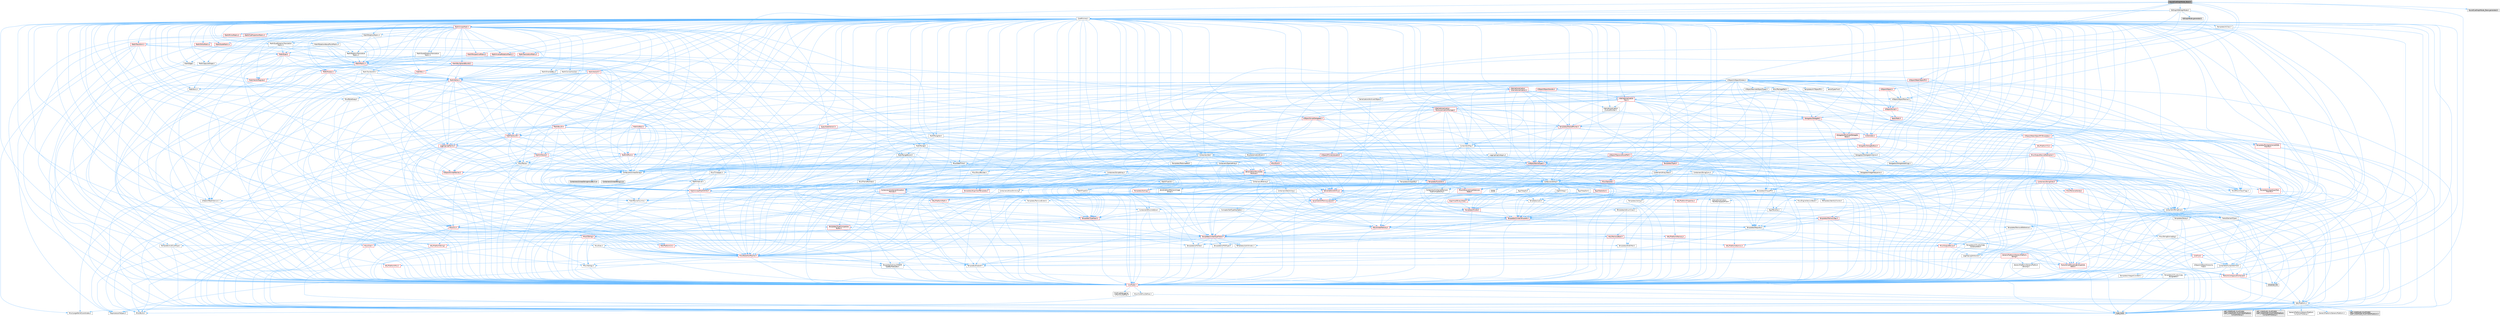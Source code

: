 digraph "SoundCueGraphNode_Base.h"
{
 // INTERACTIVE_SVG=YES
 // LATEX_PDF_SIZE
  bgcolor="transparent";
  edge [fontname=Helvetica,fontsize=10,labelfontname=Helvetica,labelfontsize=10];
  node [fontname=Helvetica,fontsize=10,shape=box,height=0.2,width=0.4];
  Node1 [id="Node000001",label="SoundCueGraphNode_Base.h",height=0.2,width=0.4,color="gray40", fillcolor="grey60", style="filled", fontcolor="black",tooltip=" "];
  Node1 -> Node2 [id="edge1_Node000001_Node000002",color="steelblue1",style="solid",tooltip=" "];
  Node2 [id="Node000002",label="Containers/Array.h",height=0.2,width=0.4,color="grey40", fillcolor="white", style="filled",URL="$df/dd0/Array_8h.html",tooltip=" "];
  Node2 -> Node3 [id="edge2_Node000002_Node000003",color="steelblue1",style="solid",tooltip=" "];
  Node3 [id="Node000003",label="CoreTypes.h",height=0.2,width=0.4,color="red", fillcolor="#FFF0F0", style="filled",URL="$dc/dec/CoreTypes_8h.html",tooltip=" "];
  Node3 -> Node4 [id="edge3_Node000003_Node000004",color="steelblue1",style="solid",tooltip=" "];
  Node4 [id="Node000004",label="HAL/Platform.h",height=0.2,width=0.4,color="grey40", fillcolor="white", style="filled",URL="$d9/dd0/Platform_8h.html",tooltip=" "];
  Node4 -> Node5 [id="edge4_Node000004_Node000005",color="steelblue1",style="solid",tooltip=" "];
  Node5 [id="Node000005",label="Misc/Build.h",height=0.2,width=0.4,color="grey40", fillcolor="white", style="filled",URL="$d3/dbb/Build_8h.html",tooltip=" "];
  Node4 -> Node6 [id="edge5_Node000004_Node000006",color="steelblue1",style="solid",tooltip=" "];
  Node6 [id="Node000006",label="Misc/LargeWorldCoordinates.h",height=0.2,width=0.4,color="grey40", fillcolor="white", style="filled",URL="$d2/dcb/LargeWorldCoordinates_8h.html",tooltip=" "];
  Node4 -> Node7 [id="edge6_Node000004_Node000007",color="steelblue1",style="solid",tooltip=" "];
  Node7 [id="Node000007",label="type_traits",height=0.2,width=0.4,color="grey60", fillcolor="#E0E0E0", style="filled",tooltip=" "];
  Node4 -> Node8 [id="edge7_Node000004_Node000008",color="steelblue1",style="solid",tooltip=" "];
  Node8 [id="Node000008",label="PreprocessorHelpers.h",height=0.2,width=0.4,color="grey40", fillcolor="white", style="filled",URL="$db/ddb/PreprocessorHelpers_8h.html",tooltip=" "];
  Node4 -> Node9 [id="edge8_Node000004_Node000009",color="steelblue1",style="solid",tooltip=" "];
  Node9 [id="Node000009",label="UBT_COMPILED_PLATFORM\l/UBT_COMPILED_PLATFORMPlatform\lCompilerPreSetup.h",height=0.2,width=0.4,color="grey60", fillcolor="#E0E0E0", style="filled",tooltip=" "];
  Node4 -> Node10 [id="edge9_Node000004_Node000010",color="steelblue1",style="solid",tooltip=" "];
  Node10 [id="Node000010",label="GenericPlatform/GenericPlatform\lCompilerPreSetup.h",height=0.2,width=0.4,color="grey40", fillcolor="white", style="filled",URL="$d9/dc8/GenericPlatformCompilerPreSetup_8h.html",tooltip=" "];
  Node4 -> Node11 [id="edge10_Node000004_Node000011",color="steelblue1",style="solid",tooltip=" "];
  Node11 [id="Node000011",label="GenericPlatform/GenericPlatform.h",height=0.2,width=0.4,color="grey40", fillcolor="white", style="filled",URL="$d6/d84/GenericPlatform_8h.html",tooltip=" "];
  Node4 -> Node12 [id="edge11_Node000004_Node000012",color="steelblue1",style="solid",tooltip=" "];
  Node12 [id="Node000012",label="UBT_COMPILED_PLATFORM\l/UBT_COMPILED_PLATFORMPlatform.h",height=0.2,width=0.4,color="grey60", fillcolor="#E0E0E0", style="filled",tooltip=" "];
  Node4 -> Node13 [id="edge12_Node000004_Node000013",color="steelblue1",style="solid",tooltip=" "];
  Node13 [id="Node000013",label="UBT_COMPILED_PLATFORM\l/UBT_COMPILED_PLATFORMPlatform\lCompilerSetup.h",height=0.2,width=0.4,color="grey60", fillcolor="#E0E0E0", style="filled",tooltip=" "];
  Node3 -> Node14 [id="edge13_Node000003_Node000014",color="steelblue1",style="solid",tooltip=" "];
  Node14 [id="Node000014",label="ProfilingDebugging\l/UMemoryDefines.h",height=0.2,width=0.4,color="grey40", fillcolor="white", style="filled",URL="$d2/da2/UMemoryDefines_8h.html",tooltip=" "];
  Node3 -> Node15 [id="edge14_Node000003_Node000015",color="steelblue1",style="solid",tooltip=" "];
  Node15 [id="Node000015",label="Misc/CoreMiscDefines.h",height=0.2,width=0.4,color="grey40", fillcolor="white", style="filled",URL="$da/d38/CoreMiscDefines_8h.html",tooltip=" "];
  Node15 -> Node4 [id="edge15_Node000015_Node000004",color="steelblue1",style="solid",tooltip=" "];
  Node15 -> Node8 [id="edge16_Node000015_Node000008",color="steelblue1",style="solid",tooltip=" "];
  Node2 -> Node17 [id="edge17_Node000002_Node000017",color="steelblue1",style="solid",tooltip=" "];
  Node17 [id="Node000017",label="Misc/AssertionMacros.h",height=0.2,width=0.4,color="red", fillcolor="#FFF0F0", style="filled",URL="$d0/dfa/AssertionMacros_8h.html",tooltip=" "];
  Node17 -> Node3 [id="edge18_Node000017_Node000003",color="steelblue1",style="solid",tooltip=" "];
  Node17 -> Node4 [id="edge19_Node000017_Node000004",color="steelblue1",style="solid",tooltip=" "];
  Node17 -> Node18 [id="edge20_Node000017_Node000018",color="steelblue1",style="solid",tooltip=" "];
  Node18 [id="Node000018",label="HAL/PlatformMisc.h",height=0.2,width=0.4,color="red", fillcolor="#FFF0F0", style="filled",URL="$d0/df5/PlatformMisc_8h.html",tooltip=" "];
  Node18 -> Node3 [id="edge21_Node000018_Node000003",color="steelblue1",style="solid",tooltip=" "];
  Node17 -> Node8 [id="edge22_Node000017_Node000008",color="steelblue1",style="solid",tooltip=" "];
  Node17 -> Node54 [id="edge23_Node000017_Node000054",color="steelblue1",style="solid",tooltip=" "];
  Node54 [id="Node000054",label="Templates/EnableIf.h",height=0.2,width=0.4,color="grey40", fillcolor="white", style="filled",URL="$d7/d60/EnableIf_8h.html",tooltip=" "];
  Node54 -> Node3 [id="edge24_Node000054_Node000003",color="steelblue1",style="solid",tooltip=" "];
  Node17 -> Node55 [id="edge25_Node000017_Node000055",color="steelblue1",style="solid",tooltip=" "];
  Node55 [id="Node000055",label="Templates/IsArrayOrRefOf\lTypeByPredicate.h",height=0.2,width=0.4,color="grey40", fillcolor="white", style="filled",URL="$d6/da1/IsArrayOrRefOfTypeByPredicate_8h.html",tooltip=" "];
  Node55 -> Node3 [id="edge26_Node000055_Node000003",color="steelblue1",style="solid",tooltip=" "];
  Node17 -> Node58 [id="edge27_Node000017_Node000058",color="steelblue1",style="solid",tooltip=" "];
  Node58 [id="Node000058",label="Traits/IsCharEncodingCompatible\lWith.h",height=0.2,width=0.4,color="red", fillcolor="#FFF0F0", style="filled",URL="$df/dd1/IsCharEncodingCompatibleWith_8h.html",tooltip=" "];
  Node58 -> Node7 [id="edge28_Node000058_Node000007",color="steelblue1",style="solid",tooltip=" "];
  Node17 -> Node60 [id="edge29_Node000017_Node000060",color="steelblue1",style="solid",tooltip=" "];
  Node60 [id="Node000060",label="Misc/VarArgs.h",height=0.2,width=0.4,color="grey40", fillcolor="white", style="filled",URL="$d5/d6f/VarArgs_8h.html",tooltip=" "];
  Node60 -> Node3 [id="edge30_Node000060_Node000003",color="steelblue1",style="solid",tooltip=" "];
  Node2 -> Node68 [id="edge31_Node000002_Node000068",color="steelblue1",style="solid",tooltip=" "];
  Node68 [id="Node000068",label="Misc/IntrusiveUnsetOptional\lState.h",height=0.2,width=0.4,color="red", fillcolor="#FFF0F0", style="filled",URL="$d2/d0a/IntrusiveUnsetOptionalState_8h.html",tooltip=" "];
  Node2 -> Node70 [id="edge32_Node000002_Node000070",color="steelblue1",style="solid",tooltip=" "];
  Node70 [id="Node000070",label="Misc/ReverseIterate.h",height=0.2,width=0.4,color="red", fillcolor="#FFF0F0", style="filled",URL="$db/de3/ReverseIterate_8h.html",tooltip=" "];
  Node70 -> Node4 [id="edge33_Node000070_Node000004",color="steelblue1",style="solid",tooltip=" "];
  Node2 -> Node72 [id="edge34_Node000002_Node000072",color="steelblue1",style="solid",tooltip=" "];
  Node72 [id="Node000072",label="HAL/UnrealMemory.h",height=0.2,width=0.4,color="red", fillcolor="#FFF0F0", style="filled",URL="$d9/d96/UnrealMemory_8h.html",tooltip=" "];
  Node72 -> Node3 [id="edge35_Node000072_Node000003",color="steelblue1",style="solid",tooltip=" "];
  Node72 -> Node76 [id="edge36_Node000072_Node000076",color="steelblue1",style="solid",tooltip=" "];
  Node76 [id="Node000076",label="HAL/MemoryBase.h",height=0.2,width=0.4,color="red", fillcolor="#FFF0F0", style="filled",URL="$d6/d9f/MemoryBase_8h.html",tooltip=" "];
  Node76 -> Node3 [id="edge37_Node000076_Node000003",color="steelblue1",style="solid",tooltip=" "];
  Node76 -> Node47 [id="edge38_Node000076_Node000047",color="steelblue1",style="solid",tooltip=" "];
  Node47 [id="Node000047",label="HAL/PlatformAtomics.h",height=0.2,width=0.4,color="red", fillcolor="#FFF0F0", style="filled",URL="$d3/d36/PlatformAtomics_8h.html",tooltip=" "];
  Node47 -> Node3 [id="edge39_Node000047_Node000003",color="steelblue1",style="solid",tooltip=" "];
  Node76 -> Node30 [id="edge40_Node000076_Node000030",color="steelblue1",style="solid",tooltip=" "];
  Node30 [id="Node000030",label="HAL/PlatformCrt.h",height=0.2,width=0.4,color="red", fillcolor="#FFF0F0", style="filled",URL="$d8/d75/PlatformCrt_8h.html",tooltip=" "];
  Node76 -> Node77 [id="edge41_Node000076_Node000077",color="steelblue1",style="solid",tooltip=" "];
  Node77 [id="Node000077",label="Misc/Exec.h",height=0.2,width=0.4,color="grey40", fillcolor="white", style="filled",URL="$de/ddb/Exec_8h.html",tooltip=" "];
  Node77 -> Node3 [id="edge42_Node000077_Node000003",color="steelblue1",style="solid",tooltip=" "];
  Node77 -> Node17 [id="edge43_Node000077_Node000017",color="steelblue1",style="solid",tooltip=" "];
  Node76 -> Node78 [id="edge44_Node000076_Node000078",color="steelblue1",style="solid",tooltip=" "];
  Node78 [id="Node000078",label="Misc/OutputDevice.h",height=0.2,width=0.4,color="red", fillcolor="#FFF0F0", style="filled",URL="$d7/d32/OutputDevice_8h.html",tooltip=" "];
  Node78 -> Node25 [id="edge45_Node000078_Node000025",color="steelblue1",style="solid",tooltip=" "];
  Node25 [id="Node000025",label="CoreFwd.h",height=0.2,width=0.4,color="red", fillcolor="#FFF0F0", style="filled",URL="$d1/d1e/CoreFwd_8h.html",tooltip=" "];
  Node25 -> Node3 [id="edge46_Node000025_Node000003",color="steelblue1",style="solid",tooltip=" "];
  Node25 -> Node26 [id="edge47_Node000025_Node000026",color="steelblue1",style="solid",tooltip=" "];
  Node26 [id="Node000026",label="Containers/ContainersFwd.h",height=0.2,width=0.4,color="grey40", fillcolor="white", style="filled",URL="$d4/d0a/ContainersFwd_8h.html",tooltip=" "];
  Node26 -> Node4 [id="edge48_Node000026_Node000004",color="steelblue1",style="solid",tooltip=" "];
  Node26 -> Node3 [id="edge49_Node000026_Node000003",color="steelblue1",style="solid",tooltip=" "];
  Node26 -> Node23 [id="edge50_Node000026_Node000023",color="steelblue1",style="solid",tooltip=" "];
  Node23 [id="Node000023",label="Traits/IsContiguousContainer.h",height=0.2,width=0.4,color="red", fillcolor="#FFF0F0", style="filled",URL="$d5/d3c/IsContiguousContainer_8h.html",tooltip=" "];
  Node23 -> Node3 [id="edge51_Node000023_Node000003",color="steelblue1",style="solid",tooltip=" "];
  Node23 -> Node22 [id="edge52_Node000023_Node000022",color="steelblue1",style="solid",tooltip=" "];
  Node22 [id="Node000022",label="initializer_list",height=0.2,width=0.4,color="grey60", fillcolor="#E0E0E0", style="filled",tooltip=" "];
  Node25 -> Node28 [id="edge53_Node000025_Node000028",color="steelblue1",style="solid",tooltip=" "];
  Node28 [id="Node000028",label="UObject/UObjectHierarchy\lFwd.h",height=0.2,width=0.4,color="grey40", fillcolor="white", style="filled",URL="$d3/d13/UObjectHierarchyFwd_8h.html",tooltip=" "];
  Node78 -> Node3 [id="edge54_Node000078_Node000003",color="steelblue1",style="solid",tooltip=" "];
  Node78 -> Node79 [id="edge55_Node000078_Node000079",color="steelblue1",style="solid",tooltip=" "];
  Node79 [id="Node000079",label="Logging/LogVerbosity.h",height=0.2,width=0.4,color="grey40", fillcolor="white", style="filled",URL="$d2/d8f/LogVerbosity_8h.html",tooltip=" "];
  Node79 -> Node3 [id="edge56_Node000079_Node000003",color="steelblue1",style="solid",tooltip=" "];
  Node78 -> Node60 [id="edge57_Node000078_Node000060",color="steelblue1",style="solid",tooltip=" "];
  Node78 -> Node55 [id="edge58_Node000078_Node000055",color="steelblue1",style="solid",tooltip=" "];
  Node78 -> Node58 [id="edge59_Node000078_Node000058",color="steelblue1",style="solid",tooltip=" "];
  Node72 -> Node89 [id="edge60_Node000072_Node000089",color="steelblue1",style="solid",tooltip=" "];
  Node89 [id="Node000089",label="HAL/PlatformMemory.h",height=0.2,width=0.4,color="red", fillcolor="#FFF0F0", style="filled",URL="$de/d68/PlatformMemory_8h.html",tooltip=" "];
  Node89 -> Node3 [id="edge61_Node000089_Node000003",color="steelblue1",style="solid",tooltip=" "];
  Node72 -> Node92 [id="edge62_Node000072_Node000092",color="steelblue1",style="solid",tooltip=" "];
  Node92 [id="Node000092",label="Templates/IsPointer.h",height=0.2,width=0.4,color="grey40", fillcolor="white", style="filled",URL="$d7/d05/IsPointer_8h.html",tooltip=" "];
  Node92 -> Node3 [id="edge63_Node000092_Node000003",color="steelblue1",style="solid",tooltip=" "];
  Node2 -> Node93 [id="edge64_Node000002_Node000093",color="steelblue1",style="solid",tooltip=" "];
  Node93 [id="Node000093",label="Templates/UnrealTypeTraits.h",height=0.2,width=0.4,color="red", fillcolor="#FFF0F0", style="filled",URL="$d2/d2d/UnrealTypeTraits_8h.html",tooltip=" "];
  Node93 -> Node3 [id="edge65_Node000093_Node000003",color="steelblue1",style="solid",tooltip=" "];
  Node93 -> Node92 [id="edge66_Node000093_Node000092",color="steelblue1",style="solid",tooltip=" "];
  Node93 -> Node17 [id="edge67_Node000093_Node000017",color="steelblue1",style="solid",tooltip=" "];
  Node93 -> Node85 [id="edge68_Node000093_Node000085",color="steelblue1",style="solid",tooltip=" "];
  Node85 [id="Node000085",label="Templates/AndOrNot.h",height=0.2,width=0.4,color="grey40", fillcolor="white", style="filled",URL="$db/d0a/AndOrNot_8h.html",tooltip=" "];
  Node85 -> Node3 [id="edge69_Node000085_Node000003",color="steelblue1",style="solid",tooltip=" "];
  Node93 -> Node54 [id="edge70_Node000093_Node000054",color="steelblue1",style="solid",tooltip=" "];
  Node93 -> Node94 [id="edge71_Node000093_Node000094",color="steelblue1",style="solid",tooltip=" "];
  Node94 [id="Node000094",label="Templates/IsArithmetic.h",height=0.2,width=0.4,color="grey40", fillcolor="white", style="filled",URL="$d2/d5d/IsArithmetic_8h.html",tooltip=" "];
  Node94 -> Node3 [id="edge72_Node000094_Node000003",color="steelblue1",style="solid",tooltip=" "];
  Node93 -> Node96 [id="edge73_Node000093_Node000096",color="steelblue1",style="solid",tooltip=" "];
  Node96 [id="Node000096",label="Templates/IsPODType.h",height=0.2,width=0.4,color="grey40", fillcolor="white", style="filled",URL="$d7/db1/IsPODType_8h.html",tooltip=" "];
  Node96 -> Node3 [id="edge74_Node000096_Node000003",color="steelblue1",style="solid",tooltip=" "];
  Node93 -> Node97 [id="edge75_Node000093_Node000097",color="steelblue1",style="solid",tooltip=" "];
  Node97 [id="Node000097",label="Templates/IsUECoreType.h",height=0.2,width=0.4,color="grey40", fillcolor="white", style="filled",URL="$d1/db8/IsUECoreType_8h.html",tooltip=" "];
  Node97 -> Node3 [id="edge76_Node000097_Node000003",color="steelblue1",style="solid",tooltip=" "];
  Node97 -> Node7 [id="edge77_Node000097_Node000007",color="steelblue1",style="solid",tooltip=" "];
  Node93 -> Node86 [id="edge78_Node000093_Node000086",color="steelblue1",style="solid",tooltip=" "];
  Node86 [id="Node000086",label="Templates/IsTriviallyCopy\lConstructible.h",height=0.2,width=0.4,color="grey40", fillcolor="white", style="filled",URL="$d3/d78/IsTriviallyCopyConstructible_8h.html",tooltip=" "];
  Node86 -> Node3 [id="edge79_Node000086_Node000003",color="steelblue1",style="solid",tooltip=" "];
  Node86 -> Node7 [id="edge80_Node000086_Node000007",color="steelblue1",style="solid",tooltip=" "];
  Node2 -> Node98 [id="edge81_Node000002_Node000098",color="steelblue1",style="solid",tooltip=" "];
  Node98 [id="Node000098",label="Templates/UnrealTemplate.h",height=0.2,width=0.4,color="red", fillcolor="#FFF0F0", style="filled",URL="$d4/d24/UnrealTemplate_8h.html",tooltip=" "];
  Node98 -> Node3 [id="edge82_Node000098_Node000003",color="steelblue1",style="solid",tooltip=" "];
  Node98 -> Node92 [id="edge83_Node000098_Node000092",color="steelblue1",style="solid",tooltip=" "];
  Node98 -> Node72 [id="edge84_Node000098_Node000072",color="steelblue1",style="solid",tooltip=" "];
  Node98 -> Node93 [id="edge85_Node000098_Node000093",color="steelblue1",style="solid",tooltip=" "];
  Node98 -> Node101 [id="edge86_Node000098_Node000101",color="steelblue1",style="solid",tooltip=" "];
  Node101 [id="Node000101",label="Templates/RemoveReference.h",height=0.2,width=0.4,color="grey40", fillcolor="white", style="filled",URL="$da/dbe/RemoveReference_8h.html",tooltip=" "];
  Node101 -> Node3 [id="edge87_Node000101_Node000003",color="steelblue1",style="solid",tooltip=" "];
  Node98 -> Node62 [id="edge88_Node000098_Node000062",color="steelblue1",style="solid",tooltip=" "];
  Node62 [id="Node000062",label="Templates/Requires.h",height=0.2,width=0.4,color="grey40", fillcolor="white", style="filled",URL="$dc/d96/Requires_8h.html",tooltip=" "];
  Node62 -> Node54 [id="edge89_Node000062_Node000054",color="steelblue1",style="solid",tooltip=" "];
  Node62 -> Node7 [id="edge90_Node000062_Node000007",color="steelblue1",style="solid",tooltip=" "];
  Node98 -> Node102 [id="edge91_Node000098_Node000102",color="steelblue1",style="solid",tooltip=" "];
  Node102 [id="Node000102",label="Templates/TypeCompatible\lBytes.h",height=0.2,width=0.4,color="red", fillcolor="#FFF0F0", style="filled",URL="$df/d0a/TypeCompatibleBytes_8h.html",tooltip=" "];
  Node102 -> Node3 [id="edge92_Node000102_Node000003",color="steelblue1",style="solid",tooltip=" "];
  Node102 -> Node7 [id="edge93_Node000102_Node000007",color="steelblue1",style="solid",tooltip=" "];
  Node98 -> Node23 [id="edge94_Node000098_Node000023",color="steelblue1",style="solid",tooltip=" "];
  Node98 -> Node7 [id="edge95_Node000098_Node000007",color="steelblue1",style="solid",tooltip=" "];
  Node2 -> Node104 [id="edge96_Node000002_Node000104",color="steelblue1",style="solid",tooltip=" "];
  Node104 [id="Node000104",label="Containers/AllowShrinking.h",height=0.2,width=0.4,color="grey40", fillcolor="white", style="filled",URL="$d7/d1a/AllowShrinking_8h.html",tooltip=" "];
  Node104 -> Node3 [id="edge97_Node000104_Node000003",color="steelblue1",style="solid",tooltip=" "];
  Node2 -> Node105 [id="edge98_Node000002_Node000105",color="steelblue1",style="solid",tooltip=" "];
  Node105 [id="Node000105",label="Containers/ContainerAllocation\lPolicies.h",height=0.2,width=0.4,color="red", fillcolor="#FFF0F0", style="filled",URL="$d7/dff/ContainerAllocationPolicies_8h.html",tooltip=" "];
  Node105 -> Node3 [id="edge99_Node000105_Node000003",color="steelblue1",style="solid",tooltip=" "];
  Node105 -> Node105 [id="edge100_Node000105_Node000105",color="steelblue1",style="solid",tooltip=" "];
  Node105 -> Node107 [id="edge101_Node000105_Node000107",color="steelblue1",style="solid",tooltip=" "];
  Node107 [id="Node000107",label="HAL/PlatformMath.h",height=0.2,width=0.4,color="red", fillcolor="#FFF0F0", style="filled",URL="$dc/d53/PlatformMath_8h.html",tooltip=" "];
  Node107 -> Node3 [id="edge102_Node000107_Node000003",color="steelblue1",style="solid",tooltip=" "];
  Node105 -> Node72 [id="edge103_Node000105_Node000072",color="steelblue1",style="solid",tooltip=" "];
  Node105 -> Node40 [id="edge104_Node000105_Node000040",color="steelblue1",style="solid",tooltip=" "];
  Node40 [id="Node000040",label="Math/NumericLimits.h",height=0.2,width=0.4,color="grey40", fillcolor="white", style="filled",URL="$df/d1b/NumericLimits_8h.html",tooltip=" "];
  Node40 -> Node3 [id="edge105_Node000040_Node000003",color="steelblue1",style="solid",tooltip=" "];
  Node105 -> Node17 [id="edge106_Node000105_Node000017",color="steelblue1",style="solid",tooltip=" "];
  Node105 -> Node116 [id="edge107_Node000105_Node000116",color="steelblue1",style="solid",tooltip=" "];
  Node116 [id="Node000116",label="Templates/MemoryOps.h",height=0.2,width=0.4,color="red", fillcolor="#FFF0F0", style="filled",URL="$db/dea/MemoryOps_8h.html",tooltip=" "];
  Node116 -> Node3 [id="edge108_Node000116_Node000003",color="steelblue1",style="solid",tooltip=" "];
  Node116 -> Node72 [id="edge109_Node000116_Node000072",color="steelblue1",style="solid",tooltip=" "];
  Node116 -> Node87 [id="edge110_Node000116_Node000087",color="steelblue1",style="solid",tooltip=" "];
  Node87 [id="Node000087",label="Templates/IsTriviallyCopy\lAssignable.h",height=0.2,width=0.4,color="grey40", fillcolor="white", style="filled",URL="$d2/df2/IsTriviallyCopyAssignable_8h.html",tooltip=" "];
  Node87 -> Node3 [id="edge111_Node000087_Node000003",color="steelblue1",style="solid",tooltip=" "];
  Node87 -> Node7 [id="edge112_Node000087_Node000007",color="steelblue1",style="solid",tooltip=" "];
  Node116 -> Node86 [id="edge113_Node000116_Node000086",color="steelblue1",style="solid",tooltip=" "];
  Node116 -> Node62 [id="edge114_Node000116_Node000062",color="steelblue1",style="solid",tooltip=" "];
  Node116 -> Node93 [id="edge115_Node000116_Node000093",color="steelblue1",style="solid",tooltip=" "];
  Node116 -> Node7 [id="edge116_Node000116_Node000007",color="steelblue1",style="solid",tooltip=" "];
  Node105 -> Node102 [id="edge117_Node000105_Node000102",color="steelblue1",style="solid",tooltip=" "];
  Node105 -> Node7 [id="edge118_Node000105_Node000007",color="steelblue1",style="solid",tooltip=" "];
  Node2 -> Node117 [id="edge119_Node000002_Node000117",color="steelblue1",style="solid",tooltip=" "];
  Node117 [id="Node000117",label="Containers/ContainerElement\lTypeCompatibility.h",height=0.2,width=0.4,color="grey40", fillcolor="white", style="filled",URL="$df/ddf/ContainerElementTypeCompatibility_8h.html",tooltip=" "];
  Node117 -> Node3 [id="edge120_Node000117_Node000003",color="steelblue1",style="solid",tooltip=" "];
  Node117 -> Node93 [id="edge121_Node000117_Node000093",color="steelblue1",style="solid",tooltip=" "];
  Node2 -> Node118 [id="edge122_Node000002_Node000118",color="steelblue1",style="solid",tooltip=" "];
  Node118 [id="Node000118",label="Serialization/Archive.h",height=0.2,width=0.4,color="red", fillcolor="#FFF0F0", style="filled",URL="$d7/d3b/Archive_8h.html",tooltip=" "];
  Node118 -> Node25 [id="edge123_Node000118_Node000025",color="steelblue1",style="solid",tooltip=" "];
  Node118 -> Node3 [id="edge124_Node000118_Node000003",color="steelblue1",style="solid",tooltip=" "];
  Node118 -> Node119 [id="edge125_Node000118_Node000119",color="steelblue1",style="solid",tooltip=" "];
  Node119 [id="Node000119",label="HAL/PlatformProperties.h",height=0.2,width=0.4,color="red", fillcolor="#FFF0F0", style="filled",URL="$d9/db0/PlatformProperties_8h.html",tooltip=" "];
  Node119 -> Node3 [id="edge126_Node000119_Node000003",color="steelblue1",style="solid",tooltip=" "];
  Node118 -> Node122 [id="edge127_Node000118_Node000122",color="steelblue1",style="solid",tooltip=" "];
  Node122 [id="Node000122",label="Internationalization\l/TextNamespaceFwd.h",height=0.2,width=0.4,color="grey40", fillcolor="white", style="filled",URL="$d8/d97/TextNamespaceFwd_8h.html",tooltip=" "];
  Node122 -> Node3 [id="edge128_Node000122_Node000003",color="steelblue1",style="solid",tooltip=" "];
  Node118 -> Node17 [id="edge129_Node000118_Node000017",color="steelblue1",style="solid",tooltip=" "];
  Node118 -> Node5 [id="edge130_Node000118_Node000005",color="steelblue1",style="solid",tooltip=" "];
  Node118 -> Node123 [id="edge131_Node000118_Node000123",color="steelblue1",style="solid",tooltip=" "];
  Node123 [id="Node000123",label="Misc/EngineVersionBase.h",height=0.2,width=0.4,color="grey40", fillcolor="white", style="filled",URL="$d5/d2b/EngineVersionBase_8h.html",tooltip=" "];
  Node123 -> Node3 [id="edge132_Node000123_Node000003",color="steelblue1",style="solid",tooltip=" "];
  Node118 -> Node60 [id="edge133_Node000118_Node000060",color="steelblue1",style="solid",tooltip=" "];
  Node118 -> Node54 [id="edge134_Node000118_Node000054",color="steelblue1",style="solid",tooltip=" "];
  Node118 -> Node55 [id="edge135_Node000118_Node000055",color="steelblue1",style="solid",tooltip=" "];
  Node118 -> Node126 [id="edge136_Node000118_Node000126",color="steelblue1",style="solid",tooltip=" "];
  Node126 [id="Node000126",label="Templates/IsEnumClass.h",height=0.2,width=0.4,color="grey40", fillcolor="white", style="filled",URL="$d7/d15/IsEnumClass_8h.html",tooltip=" "];
  Node126 -> Node3 [id="edge137_Node000126_Node000003",color="steelblue1",style="solid",tooltip=" "];
  Node126 -> Node85 [id="edge138_Node000126_Node000085",color="steelblue1",style="solid",tooltip=" "];
  Node118 -> Node98 [id="edge139_Node000118_Node000098",color="steelblue1",style="solid",tooltip=" "];
  Node118 -> Node58 [id="edge140_Node000118_Node000058",color="steelblue1",style="solid",tooltip=" "];
  Node118 -> Node127 [id="edge141_Node000118_Node000127",color="steelblue1",style="solid",tooltip=" "];
  Node127 [id="Node000127",label="UObject/ObjectVersion.h",height=0.2,width=0.4,color="grey40", fillcolor="white", style="filled",URL="$da/d63/ObjectVersion_8h.html",tooltip=" "];
  Node127 -> Node3 [id="edge142_Node000127_Node000003",color="steelblue1",style="solid",tooltip=" "];
  Node2 -> Node128 [id="edge143_Node000002_Node000128",color="steelblue1",style="solid",tooltip=" "];
  Node128 [id="Node000128",label="Serialization/MemoryImage\lWriter.h",height=0.2,width=0.4,color="grey40", fillcolor="white", style="filled",URL="$d0/d08/MemoryImageWriter_8h.html",tooltip=" "];
  Node128 -> Node3 [id="edge144_Node000128_Node000003",color="steelblue1",style="solid",tooltip=" "];
  Node128 -> Node129 [id="edge145_Node000128_Node000129",color="steelblue1",style="solid",tooltip=" "];
  Node129 [id="Node000129",label="Serialization/MemoryLayout.h",height=0.2,width=0.4,color="red", fillcolor="#FFF0F0", style="filled",URL="$d7/d66/MemoryLayout_8h.html",tooltip=" "];
  Node129 -> Node132 [id="edge146_Node000129_Node000132",color="steelblue1",style="solid",tooltip=" "];
  Node132 [id="Node000132",label="Containers/EnumAsByte.h",height=0.2,width=0.4,color="grey40", fillcolor="white", style="filled",URL="$d6/d9a/EnumAsByte_8h.html",tooltip=" "];
  Node132 -> Node3 [id="edge147_Node000132_Node000003",color="steelblue1",style="solid",tooltip=" "];
  Node132 -> Node96 [id="edge148_Node000132_Node000096",color="steelblue1",style="solid",tooltip=" "];
  Node132 -> Node133 [id="edge149_Node000132_Node000133",color="steelblue1",style="solid",tooltip=" "];
  Node133 [id="Node000133",label="Templates/TypeHash.h",height=0.2,width=0.4,color="red", fillcolor="#FFF0F0", style="filled",URL="$d1/d62/TypeHash_8h.html",tooltip=" "];
  Node133 -> Node3 [id="edge150_Node000133_Node000003",color="steelblue1",style="solid",tooltip=" "];
  Node133 -> Node62 [id="edge151_Node000133_Node000062",color="steelblue1",style="solid",tooltip=" "];
  Node133 -> Node134 [id="edge152_Node000133_Node000134",color="steelblue1",style="solid",tooltip=" "];
  Node134 [id="Node000134",label="Misc/Crc.h",height=0.2,width=0.4,color="red", fillcolor="#FFF0F0", style="filled",URL="$d4/dd2/Crc_8h.html",tooltip=" "];
  Node134 -> Node3 [id="edge153_Node000134_Node000003",color="steelblue1",style="solid",tooltip=" "];
  Node134 -> Node74 [id="edge154_Node000134_Node000074",color="steelblue1",style="solid",tooltip=" "];
  Node74 [id="Node000074",label="HAL/PlatformString.h",height=0.2,width=0.4,color="red", fillcolor="#FFF0F0", style="filled",URL="$db/db5/PlatformString_8h.html",tooltip=" "];
  Node74 -> Node3 [id="edge155_Node000074_Node000003",color="steelblue1",style="solid",tooltip=" "];
  Node134 -> Node17 [id="edge156_Node000134_Node000017",color="steelblue1",style="solid",tooltip=" "];
  Node134 -> Node135 [id="edge157_Node000134_Node000135",color="steelblue1",style="solid",tooltip=" "];
  Node135 [id="Node000135",label="Misc/CString.h",height=0.2,width=0.4,color="red", fillcolor="#FFF0F0", style="filled",URL="$d2/d49/CString_8h.html",tooltip=" "];
  Node135 -> Node3 [id="edge158_Node000135_Node000003",color="steelblue1",style="solid",tooltip=" "];
  Node135 -> Node30 [id="edge159_Node000135_Node000030",color="steelblue1",style="solid",tooltip=" "];
  Node135 -> Node74 [id="edge160_Node000135_Node000074",color="steelblue1",style="solid",tooltip=" "];
  Node135 -> Node17 [id="edge161_Node000135_Node000017",color="steelblue1",style="solid",tooltip=" "];
  Node135 -> Node136 [id="edge162_Node000135_Node000136",color="steelblue1",style="solid",tooltip=" "];
  Node136 [id="Node000136",label="Misc/Char.h",height=0.2,width=0.4,color="red", fillcolor="#FFF0F0", style="filled",URL="$d0/d58/Char_8h.html",tooltip=" "];
  Node136 -> Node3 [id="edge163_Node000136_Node000003",color="steelblue1",style="solid",tooltip=" "];
  Node136 -> Node7 [id="edge164_Node000136_Node000007",color="steelblue1",style="solid",tooltip=" "];
  Node135 -> Node60 [id="edge165_Node000135_Node000060",color="steelblue1",style="solid",tooltip=" "];
  Node135 -> Node55 [id="edge166_Node000135_Node000055",color="steelblue1",style="solid",tooltip=" "];
  Node135 -> Node58 [id="edge167_Node000135_Node000058",color="steelblue1",style="solid",tooltip=" "];
  Node134 -> Node136 [id="edge168_Node000134_Node000136",color="steelblue1",style="solid",tooltip=" "];
  Node134 -> Node93 [id="edge169_Node000134_Node000093",color="steelblue1",style="solid",tooltip=" "];
  Node133 -> Node7 [id="edge170_Node000133_Node000007",color="steelblue1",style="solid",tooltip=" "];
  Node129 -> Node20 [id="edge171_Node000129_Node000020",color="steelblue1",style="solid",tooltip=" "];
  Node20 [id="Node000020",label="Containers/StringFwd.h",height=0.2,width=0.4,color="grey40", fillcolor="white", style="filled",URL="$df/d37/StringFwd_8h.html",tooltip=" "];
  Node20 -> Node3 [id="edge172_Node000020_Node000003",color="steelblue1",style="solid",tooltip=" "];
  Node20 -> Node21 [id="edge173_Node000020_Node000021",color="steelblue1",style="solid",tooltip=" "];
  Node21 [id="Node000021",label="Traits/ElementType.h",height=0.2,width=0.4,color="grey40", fillcolor="white", style="filled",URL="$d5/d4f/ElementType_8h.html",tooltip=" "];
  Node21 -> Node4 [id="edge174_Node000021_Node000004",color="steelblue1",style="solid",tooltip=" "];
  Node21 -> Node22 [id="edge175_Node000021_Node000022",color="steelblue1",style="solid",tooltip=" "];
  Node21 -> Node7 [id="edge176_Node000021_Node000007",color="steelblue1",style="solid",tooltip=" "];
  Node20 -> Node23 [id="edge177_Node000020_Node000023",color="steelblue1",style="solid",tooltip=" "];
  Node129 -> Node72 [id="edge178_Node000129_Node000072",color="steelblue1",style="solid",tooltip=" "];
  Node129 -> Node54 [id="edge179_Node000129_Node000054",color="steelblue1",style="solid",tooltip=" "];
  Node129 -> Node98 [id="edge180_Node000129_Node000098",color="steelblue1",style="solid",tooltip=" "];
  Node2 -> Node142 [id="edge181_Node000002_Node000142",color="steelblue1",style="solid",tooltip=" "];
  Node142 [id="Node000142",label="Algo/Heapify.h",height=0.2,width=0.4,color="grey40", fillcolor="white", style="filled",URL="$d0/d2a/Heapify_8h.html",tooltip=" "];
  Node142 -> Node143 [id="edge182_Node000142_Node000143",color="steelblue1",style="solid",tooltip=" "];
  Node143 [id="Node000143",label="Algo/Impl/BinaryHeap.h",height=0.2,width=0.4,color="red", fillcolor="#FFF0F0", style="filled",URL="$d7/da3/Algo_2Impl_2BinaryHeap_8h.html",tooltip=" "];
  Node143 -> Node144 [id="edge183_Node000143_Node000144",color="steelblue1",style="solid",tooltip=" "];
  Node144 [id="Node000144",label="Templates/Invoke.h",height=0.2,width=0.4,color="red", fillcolor="#FFF0F0", style="filled",URL="$d7/deb/Invoke_8h.html",tooltip=" "];
  Node144 -> Node3 [id="edge184_Node000144_Node000003",color="steelblue1",style="solid",tooltip=" "];
  Node144 -> Node98 [id="edge185_Node000144_Node000098",color="steelblue1",style="solid",tooltip=" "];
  Node144 -> Node7 [id="edge186_Node000144_Node000007",color="steelblue1",style="solid",tooltip=" "];
  Node143 -> Node7 [id="edge187_Node000143_Node000007",color="steelblue1",style="solid",tooltip=" "];
  Node142 -> Node148 [id="edge188_Node000142_Node000148",color="steelblue1",style="solid",tooltip=" "];
  Node148 [id="Node000148",label="Templates/IdentityFunctor.h",height=0.2,width=0.4,color="grey40", fillcolor="white", style="filled",URL="$d7/d2e/IdentityFunctor_8h.html",tooltip=" "];
  Node148 -> Node4 [id="edge189_Node000148_Node000004",color="steelblue1",style="solid",tooltip=" "];
  Node142 -> Node144 [id="edge190_Node000142_Node000144",color="steelblue1",style="solid",tooltip=" "];
  Node142 -> Node149 [id="edge191_Node000142_Node000149",color="steelblue1",style="solid",tooltip=" "];
  Node149 [id="Node000149",label="Templates/Less.h",height=0.2,width=0.4,color="grey40", fillcolor="white", style="filled",URL="$de/dc8/Less_8h.html",tooltip=" "];
  Node149 -> Node3 [id="edge192_Node000149_Node000003",color="steelblue1",style="solid",tooltip=" "];
  Node149 -> Node98 [id="edge193_Node000149_Node000098",color="steelblue1",style="solid",tooltip=" "];
  Node142 -> Node98 [id="edge194_Node000142_Node000098",color="steelblue1",style="solid",tooltip=" "];
  Node2 -> Node150 [id="edge195_Node000002_Node000150",color="steelblue1",style="solid",tooltip=" "];
  Node150 [id="Node000150",label="Algo/HeapSort.h",height=0.2,width=0.4,color="grey40", fillcolor="white", style="filled",URL="$d3/d92/HeapSort_8h.html",tooltip=" "];
  Node150 -> Node143 [id="edge196_Node000150_Node000143",color="steelblue1",style="solid",tooltip=" "];
  Node150 -> Node148 [id="edge197_Node000150_Node000148",color="steelblue1",style="solid",tooltip=" "];
  Node150 -> Node149 [id="edge198_Node000150_Node000149",color="steelblue1",style="solid",tooltip=" "];
  Node150 -> Node98 [id="edge199_Node000150_Node000098",color="steelblue1",style="solid",tooltip=" "];
  Node2 -> Node151 [id="edge200_Node000002_Node000151",color="steelblue1",style="solid",tooltip=" "];
  Node151 [id="Node000151",label="Algo/IsHeap.h",height=0.2,width=0.4,color="grey40", fillcolor="white", style="filled",URL="$de/d32/IsHeap_8h.html",tooltip=" "];
  Node151 -> Node143 [id="edge201_Node000151_Node000143",color="steelblue1",style="solid",tooltip=" "];
  Node151 -> Node148 [id="edge202_Node000151_Node000148",color="steelblue1",style="solid",tooltip=" "];
  Node151 -> Node144 [id="edge203_Node000151_Node000144",color="steelblue1",style="solid",tooltip=" "];
  Node151 -> Node149 [id="edge204_Node000151_Node000149",color="steelblue1",style="solid",tooltip=" "];
  Node151 -> Node98 [id="edge205_Node000151_Node000098",color="steelblue1",style="solid",tooltip=" "];
  Node2 -> Node143 [id="edge206_Node000002_Node000143",color="steelblue1",style="solid",tooltip=" "];
  Node2 -> Node152 [id="edge207_Node000002_Node000152",color="steelblue1",style="solid",tooltip=" "];
  Node152 [id="Node000152",label="Algo/StableSort.h",height=0.2,width=0.4,color="red", fillcolor="#FFF0F0", style="filled",URL="$d7/d3c/StableSort_8h.html",tooltip=" "];
  Node152 -> Node148 [id="edge208_Node000152_Node000148",color="steelblue1",style="solid",tooltip=" "];
  Node152 -> Node144 [id="edge209_Node000152_Node000144",color="steelblue1",style="solid",tooltip=" "];
  Node152 -> Node149 [id="edge210_Node000152_Node000149",color="steelblue1",style="solid",tooltip=" "];
  Node152 -> Node98 [id="edge211_Node000152_Node000098",color="steelblue1",style="solid",tooltip=" "];
  Node2 -> Node155 [id="edge212_Node000002_Node000155",color="steelblue1",style="solid",tooltip=" "];
  Node155 [id="Node000155",label="Concepts/GetTypeHashable.h",height=0.2,width=0.4,color="grey40", fillcolor="white", style="filled",URL="$d3/da2/GetTypeHashable_8h.html",tooltip=" "];
  Node155 -> Node3 [id="edge213_Node000155_Node000003",color="steelblue1",style="solid",tooltip=" "];
  Node155 -> Node133 [id="edge214_Node000155_Node000133",color="steelblue1",style="solid",tooltip=" "];
  Node2 -> Node148 [id="edge215_Node000002_Node000148",color="steelblue1",style="solid",tooltip=" "];
  Node2 -> Node144 [id="edge216_Node000002_Node000144",color="steelblue1",style="solid",tooltip=" "];
  Node2 -> Node149 [id="edge217_Node000002_Node000149",color="steelblue1",style="solid",tooltip=" "];
  Node2 -> Node156 [id="edge218_Node000002_Node000156",color="steelblue1",style="solid",tooltip=" "];
  Node156 [id="Node000156",label="Templates/LosesQualifiers\lFromTo.h",height=0.2,width=0.4,color="red", fillcolor="#FFF0F0", style="filled",URL="$d2/db3/LosesQualifiersFromTo_8h.html",tooltip=" "];
  Node156 -> Node7 [id="edge219_Node000156_Node000007",color="steelblue1",style="solid",tooltip=" "];
  Node2 -> Node62 [id="edge220_Node000002_Node000062",color="steelblue1",style="solid",tooltip=" "];
  Node2 -> Node157 [id="edge221_Node000002_Node000157",color="steelblue1",style="solid",tooltip=" "];
  Node157 [id="Node000157",label="Templates/Sorting.h",height=0.2,width=0.4,color="red", fillcolor="#FFF0F0", style="filled",URL="$d3/d9e/Sorting_8h.html",tooltip=" "];
  Node157 -> Node3 [id="edge222_Node000157_Node000003",color="steelblue1",style="solid",tooltip=" "];
  Node157 -> Node107 [id="edge223_Node000157_Node000107",color="steelblue1",style="solid",tooltip=" "];
  Node157 -> Node149 [id="edge224_Node000157_Node000149",color="steelblue1",style="solid",tooltip=" "];
  Node2 -> Node161 [id="edge225_Node000002_Node000161",color="steelblue1",style="solid",tooltip=" "];
  Node161 [id="Node000161",label="Templates/AlignmentTemplates.h",height=0.2,width=0.4,color="red", fillcolor="#FFF0F0", style="filled",URL="$dd/d32/AlignmentTemplates_8h.html",tooltip=" "];
  Node161 -> Node3 [id="edge226_Node000161_Node000003",color="steelblue1",style="solid",tooltip=" "];
  Node161 -> Node92 [id="edge227_Node000161_Node000092",color="steelblue1",style="solid",tooltip=" "];
  Node2 -> Node21 [id="edge228_Node000002_Node000021",color="steelblue1",style="solid",tooltip=" "];
  Node2 -> Node113 [id="edge229_Node000002_Node000113",color="steelblue1",style="solid",tooltip=" "];
  Node113 [id="Node000113",label="limits",height=0.2,width=0.4,color="grey60", fillcolor="#E0E0E0", style="filled",tooltip=" "];
  Node2 -> Node7 [id="edge230_Node000002_Node000007",color="steelblue1",style="solid",tooltip=" "];
  Node1 -> Node162 [id="edge231_Node000001_Node000162",color="steelblue1",style="solid",tooltip=" "];
  Node162 [id="Node000162",label="Containers/Set.h",height=0.2,width=0.4,color="grey40", fillcolor="white", style="filled",URL="$d4/d45/Set_8h.html",tooltip=" "];
  Node162 -> Node105 [id="edge232_Node000162_Node000105",color="steelblue1",style="solid",tooltip=" "];
  Node162 -> Node117 [id="edge233_Node000162_Node000117",color="steelblue1",style="solid",tooltip=" "];
  Node162 -> Node163 [id="edge234_Node000162_Node000163",color="steelblue1",style="solid",tooltip=" "];
  Node163 [id="Node000163",label="Containers/SetUtilities.h",height=0.2,width=0.4,color="grey40", fillcolor="white", style="filled",URL="$dc/de5/SetUtilities_8h.html",tooltip=" "];
  Node163 -> Node3 [id="edge235_Node000163_Node000003",color="steelblue1",style="solid",tooltip=" "];
  Node163 -> Node129 [id="edge236_Node000163_Node000129",color="steelblue1",style="solid",tooltip=" "];
  Node163 -> Node116 [id="edge237_Node000163_Node000116",color="steelblue1",style="solid",tooltip=" "];
  Node163 -> Node93 [id="edge238_Node000163_Node000093",color="steelblue1",style="solid",tooltip=" "];
  Node162 -> Node164 [id="edge239_Node000162_Node000164",color="steelblue1",style="solid",tooltip=" "];
  Node164 [id="Node000164",label="Containers/SparseArray.h",height=0.2,width=0.4,color="grey40", fillcolor="white", style="filled",URL="$d5/dbf/SparseArray_8h.html",tooltip=" "];
  Node164 -> Node3 [id="edge240_Node000164_Node000003",color="steelblue1",style="solid",tooltip=" "];
  Node164 -> Node17 [id="edge241_Node000164_Node000017",color="steelblue1",style="solid",tooltip=" "];
  Node164 -> Node72 [id="edge242_Node000164_Node000072",color="steelblue1",style="solid",tooltip=" "];
  Node164 -> Node93 [id="edge243_Node000164_Node000093",color="steelblue1",style="solid",tooltip=" "];
  Node164 -> Node98 [id="edge244_Node000164_Node000098",color="steelblue1",style="solid",tooltip=" "];
  Node164 -> Node105 [id="edge245_Node000164_Node000105",color="steelblue1",style="solid",tooltip=" "];
  Node164 -> Node149 [id="edge246_Node000164_Node000149",color="steelblue1",style="solid",tooltip=" "];
  Node164 -> Node2 [id="edge247_Node000164_Node000002",color="steelblue1",style="solid",tooltip=" "];
  Node164 -> Node160 [id="edge248_Node000164_Node000160",color="steelblue1",style="solid",tooltip=" "];
  Node160 [id="Node000160",label="Math/UnrealMathUtility.h",height=0.2,width=0.4,color="red", fillcolor="#FFF0F0", style="filled",URL="$db/db8/UnrealMathUtility_8h.html",tooltip=" "];
  Node160 -> Node3 [id="edge249_Node000160_Node000003",color="steelblue1",style="solid",tooltip=" "];
  Node160 -> Node17 [id="edge250_Node000160_Node000017",color="steelblue1",style="solid",tooltip=" "];
  Node160 -> Node107 [id="edge251_Node000160_Node000107",color="steelblue1",style="solid",tooltip=" "];
  Node160 -> Node62 [id="edge252_Node000160_Node000062",color="steelblue1",style="solid",tooltip=" "];
  Node164 -> Node165 [id="edge253_Node000164_Node000165",color="steelblue1",style="solid",tooltip=" "];
  Node165 [id="Node000165",label="Containers/ScriptArray.h",height=0.2,width=0.4,color="grey40", fillcolor="white", style="filled",URL="$dc/daf/ScriptArray_8h.html",tooltip=" "];
  Node165 -> Node3 [id="edge254_Node000165_Node000003",color="steelblue1",style="solid",tooltip=" "];
  Node165 -> Node17 [id="edge255_Node000165_Node000017",color="steelblue1",style="solid",tooltip=" "];
  Node165 -> Node72 [id="edge256_Node000165_Node000072",color="steelblue1",style="solid",tooltip=" "];
  Node165 -> Node104 [id="edge257_Node000165_Node000104",color="steelblue1",style="solid",tooltip=" "];
  Node165 -> Node105 [id="edge258_Node000165_Node000105",color="steelblue1",style="solid",tooltip=" "];
  Node165 -> Node2 [id="edge259_Node000165_Node000002",color="steelblue1",style="solid",tooltip=" "];
  Node165 -> Node22 [id="edge260_Node000165_Node000022",color="steelblue1",style="solid",tooltip=" "];
  Node164 -> Node166 [id="edge261_Node000164_Node000166",color="steelblue1",style="solid",tooltip=" "];
  Node166 [id="Node000166",label="Containers/BitArray.h",height=0.2,width=0.4,color="grey40", fillcolor="white", style="filled",URL="$d1/de4/BitArray_8h.html",tooltip=" "];
  Node166 -> Node105 [id="edge262_Node000166_Node000105",color="steelblue1",style="solid",tooltip=" "];
  Node166 -> Node3 [id="edge263_Node000166_Node000003",color="steelblue1",style="solid",tooltip=" "];
  Node166 -> Node47 [id="edge264_Node000166_Node000047",color="steelblue1",style="solid",tooltip=" "];
  Node166 -> Node72 [id="edge265_Node000166_Node000072",color="steelblue1",style="solid",tooltip=" "];
  Node166 -> Node160 [id="edge266_Node000166_Node000160",color="steelblue1",style="solid",tooltip=" "];
  Node166 -> Node17 [id="edge267_Node000166_Node000017",color="steelblue1",style="solid",tooltip=" "];
  Node166 -> Node42 [id="edge268_Node000166_Node000042",color="steelblue1",style="solid",tooltip=" "];
  Node42 [id="Node000042",label="Misc/EnumClassFlags.h",height=0.2,width=0.4,color="grey40", fillcolor="white", style="filled",URL="$d8/de7/EnumClassFlags_8h.html",tooltip=" "];
  Node166 -> Node118 [id="edge269_Node000166_Node000118",color="steelblue1",style="solid",tooltip=" "];
  Node166 -> Node128 [id="edge270_Node000166_Node000128",color="steelblue1",style="solid",tooltip=" "];
  Node166 -> Node129 [id="edge271_Node000166_Node000129",color="steelblue1",style="solid",tooltip=" "];
  Node166 -> Node54 [id="edge272_Node000166_Node000054",color="steelblue1",style="solid",tooltip=" "];
  Node166 -> Node144 [id="edge273_Node000166_Node000144",color="steelblue1",style="solid",tooltip=" "];
  Node166 -> Node98 [id="edge274_Node000166_Node000098",color="steelblue1",style="solid",tooltip=" "];
  Node166 -> Node93 [id="edge275_Node000166_Node000093",color="steelblue1",style="solid",tooltip=" "];
  Node164 -> Node167 [id="edge276_Node000164_Node000167",color="steelblue1",style="solid",tooltip=" "];
  Node167 [id="Node000167",label="Serialization/Structured\lArchive.h",height=0.2,width=0.4,color="red", fillcolor="#FFF0F0", style="filled",URL="$d9/d1e/StructuredArchive_8h.html",tooltip=" "];
  Node167 -> Node2 [id="edge277_Node000167_Node000002",color="steelblue1",style="solid",tooltip=" "];
  Node167 -> Node105 [id="edge278_Node000167_Node000105",color="steelblue1",style="solid",tooltip=" "];
  Node167 -> Node3 [id="edge279_Node000167_Node000003",color="steelblue1",style="solid",tooltip=" "];
  Node167 -> Node5 [id="edge280_Node000167_Node000005",color="steelblue1",style="solid",tooltip=" "];
  Node167 -> Node118 [id="edge281_Node000167_Node000118",color="steelblue1",style="solid",tooltip=" "];
  Node167 -> Node178 [id="edge282_Node000167_Node000178",color="steelblue1",style="solid",tooltip=" "];
  Node178 [id="Node000178",label="Templates/UniqueObj.h",height=0.2,width=0.4,color="grey40", fillcolor="white", style="filled",URL="$da/d95/UniqueObj_8h.html",tooltip=" "];
  Node178 -> Node3 [id="edge283_Node000178_Node000003",color="steelblue1",style="solid",tooltip=" "];
  Node178 -> Node179 [id="edge284_Node000178_Node000179",color="steelblue1",style="solid",tooltip=" "];
  Node179 [id="Node000179",label="Templates/UniquePtr.h",height=0.2,width=0.4,color="grey40", fillcolor="white", style="filled",URL="$de/d1a/UniquePtr_8h.html",tooltip=" "];
  Node179 -> Node3 [id="edge285_Node000179_Node000003",color="steelblue1",style="solid",tooltip=" "];
  Node179 -> Node98 [id="edge286_Node000179_Node000098",color="steelblue1",style="solid",tooltip=" "];
  Node179 -> Node180 [id="edge287_Node000179_Node000180",color="steelblue1",style="solid",tooltip=" "];
  Node180 [id="Node000180",label="Templates/IsArray.h",height=0.2,width=0.4,color="grey40", fillcolor="white", style="filled",URL="$d8/d8d/IsArray_8h.html",tooltip=" "];
  Node180 -> Node3 [id="edge288_Node000180_Node000003",color="steelblue1",style="solid",tooltip=" "];
  Node179 -> Node181 [id="edge289_Node000179_Node000181",color="steelblue1",style="solid",tooltip=" "];
  Node181 [id="Node000181",label="Templates/RemoveExtent.h",height=0.2,width=0.4,color="grey40", fillcolor="white", style="filled",URL="$dc/de9/RemoveExtent_8h.html",tooltip=" "];
  Node181 -> Node3 [id="edge290_Node000181_Node000003",color="steelblue1",style="solid",tooltip=" "];
  Node179 -> Node62 [id="edge291_Node000179_Node000062",color="steelblue1",style="solid",tooltip=" "];
  Node179 -> Node129 [id="edge292_Node000179_Node000129",color="steelblue1",style="solid",tooltip=" "];
  Node179 -> Node7 [id="edge293_Node000179_Node000007",color="steelblue1",style="solid",tooltip=" "];
  Node164 -> Node128 [id="edge294_Node000164_Node000128",color="steelblue1",style="solid",tooltip=" "];
  Node164 -> Node183 [id="edge295_Node000164_Node000183",color="steelblue1",style="solid",tooltip=" "];
  Node183 [id="Node000183",label="Containers/UnrealString.h",height=0.2,width=0.4,color="grey40", fillcolor="white", style="filled",URL="$d5/dba/UnrealString_8h.html",tooltip=" "];
  Node183 -> Node184 [id="edge296_Node000183_Node000184",color="steelblue1",style="solid",tooltip=" "];
  Node184 [id="Node000184",label="Containers/UnrealStringIncludes.h.inl",height=0.2,width=0.4,color="grey60", fillcolor="#E0E0E0", style="filled",tooltip=" "];
  Node183 -> Node185 [id="edge297_Node000183_Node000185",color="steelblue1",style="solid",tooltip=" "];
  Node185 [id="Node000185",label="Containers/UnrealString.h.inl",height=0.2,width=0.4,color="grey60", fillcolor="#E0E0E0", style="filled",tooltip=" "];
  Node183 -> Node186 [id="edge298_Node000183_Node000186",color="steelblue1",style="solid",tooltip=" "];
  Node186 [id="Node000186",label="Misc/StringFormatArg.h",height=0.2,width=0.4,color="grey40", fillcolor="white", style="filled",URL="$d2/d16/StringFormatArg_8h.html",tooltip=" "];
  Node186 -> Node26 [id="edge299_Node000186_Node000026",color="steelblue1",style="solid",tooltip=" "];
  Node164 -> Node68 [id="edge300_Node000164_Node000068",color="steelblue1",style="solid",tooltip=" "];
  Node162 -> Node26 [id="edge301_Node000162_Node000026",color="steelblue1",style="solid",tooltip=" "];
  Node162 -> Node160 [id="edge302_Node000162_Node000160",color="steelblue1",style="solid",tooltip=" "];
  Node162 -> Node17 [id="edge303_Node000162_Node000017",color="steelblue1",style="solid",tooltip=" "];
  Node162 -> Node187 [id="edge304_Node000162_Node000187",color="steelblue1",style="solid",tooltip=" "];
  Node187 [id="Node000187",label="Misc/StructBuilder.h",height=0.2,width=0.4,color="grey40", fillcolor="white", style="filled",URL="$d9/db3/StructBuilder_8h.html",tooltip=" "];
  Node187 -> Node3 [id="edge305_Node000187_Node000003",color="steelblue1",style="solid",tooltip=" "];
  Node187 -> Node160 [id="edge306_Node000187_Node000160",color="steelblue1",style="solid",tooltip=" "];
  Node187 -> Node161 [id="edge307_Node000187_Node000161",color="steelblue1",style="solid",tooltip=" "];
  Node162 -> Node128 [id="edge308_Node000162_Node000128",color="steelblue1",style="solid",tooltip=" "];
  Node162 -> Node167 [id="edge309_Node000162_Node000167",color="steelblue1",style="solid",tooltip=" "];
  Node162 -> Node188 [id="edge310_Node000162_Node000188",color="steelblue1",style="solid",tooltip=" "];
  Node188 [id="Node000188",label="Templates/Function.h",height=0.2,width=0.4,color="red", fillcolor="#FFF0F0", style="filled",URL="$df/df5/Function_8h.html",tooltip=" "];
  Node188 -> Node3 [id="edge311_Node000188_Node000003",color="steelblue1",style="solid",tooltip=" "];
  Node188 -> Node17 [id="edge312_Node000188_Node000017",color="steelblue1",style="solid",tooltip=" "];
  Node188 -> Node68 [id="edge313_Node000188_Node000068",color="steelblue1",style="solid",tooltip=" "];
  Node188 -> Node72 [id="edge314_Node000188_Node000072",color="steelblue1",style="solid",tooltip=" "];
  Node188 -> Node93 [id="edge315_Node000188_Node000093",color="steelblue1",style="solid",tooltip=" "];
  Node188 -> Node144 [id="edge316_Node000188_Node000144",color="steelblue1",style="solid",tooltip=" "];
  Node188 -> Node98 [id="edge317_Node000188_Node000098",color="steelblue1",style="solid",tooltip=" "];
  Node188 -> Node62 [id="edge318_Node000188_Node000062",color="steelblue1",style="solid",tooltip=" "];
  Node188 -> Node160 [id="edge319_Node000188_Node000160",color="steelblue1",style="solid",tooltip=" "];
  Node188 -> Node7 [id="edge320_Node000188_Node000007",color="steelblue1",style="solid",tooltip=" "];
  Node162 -> Node190 [id="edge321_Node000162_Node000190",color="steelblue1",style="solid",tooltip=" "];
  Node190 [id="Node000190",label="Templates/RetainedRef.h",height=0.2,width=0.4,color="grey40", fillcolor="white", style="filled",URL="$d1/dac/RetainedRef_8h.html",tooltip=" "];
  Node162 -> Node157 [id="edge322_Node000162_Node000157",color="steelblue1",style="solid",tooltip=" "];
  Node162 -> Node133 [id="edge323_Node000162_Node000133",color="steelblue1",style="solid",tooltip=" "];
  Node162 -> Node98 [id="edge324_Node000162_Node000098",color="steelblue1",style="solid",tooltip=" "];
  Node162 -> Node22 [id="edge325_Node000162_Node000022",color="steelblue1",style="solid",tooltip=" "];
  Node162 -> Node7 [id="edge326_Node000162_Node000007",color="steelblue1",style="solid",tooltip=" "];
  Node1 -> Node183 [id="edge327_Node000001_Node000183",color="steelblue1",style="solid",tooltip=" "];
  Node1 -> Node191 [id="edge328_Node000001_Node000191",color="steelblue1",style="solid",tooltip=" "];
  Node191 [id="Node000191",label="CoreMinimal.h",height=0.2,width=0.4,color="grey40", fillcolor="white", style="filled",URL="$d7/d67/CoreMinimal_8h.html",tooltip=" "];
  Node191 -> Node3 [id="edge329_Node000191_Node000003",color="steelblue1",style="solid",tooltip=" "];
  Node191 -> Node25 [id="edge330_Node000191_Node000025",color="steelblue1",style="solid",tooltip=" "];
  Node191 -> Node28 [id="edge331_Node000191_Node000028",color="steelblue1",style="solid",tooltip=" "];
  Node191 -> Node26 [id="edge332_Node000191_Node000026",color="steelblue1",style="solid",tooltip=" "];
  Node191 -> Node60 [id="edge333_Node000191_Node000060",color="steelblue1",style="solid",tooltip=" "];
  Node191 -> Node79 [id="edge334_Node000191_Node000079",color="steelblue1",style="solid",tooltip=" "];
  Node191 -> Node78 [id="edge335_Node000191_Node000078",color="steelblue1",style="solid",tooltip=" "];
  Node191 -> Node30 [id="edge336_Node000191_Node000030",color="steelblue1",style="solid",tooltip=" "];
  Node191 -> Node18 [id="edge337_Node000191_Node000018",color="steelblue1",style="solid",tooltip=" "];
  Node191 -> Node17 [id="edge338_Node000191_Node000017",color="steelblue1",style="solid",tooltip=" "];
  Node191 -> Node92 [id="edge339_Node000191_Node000092",color="steelblue1",style="solid",tooltip=" "];
  Node191 -> Node89 [id="edge340_Node000191_Node000089",color="steelblue1",style="solid",tooltip=" "];
  Node191 -> Node47 [id="edge341_Node000191_Node000047",color="steelblue1",style="solid",tooltip=" "];
  Node191 -> Node77 [id="edge342_Node000191_Node000077",color="steelblue1",style="solid",tooltip=" "];
  Node191 -> Node76 [id="edge343_Node000191_Node000076",color="steelblue1",style="solid",tooltip=" "];
  Node191 -> Node72 [id="edge344_Node000191_Node000072",color="steelblue1",style="solid",tooltip=" "];
  Node191 -> Node94 [id="edge345_Node000191_Node000094",color="steelblue1",style="solid",tooltip=" "];
  Node191 -> Node85 [id="edge346_Node000191_Node000085",color="steelblue1",style="solid",tooltip=" "];
  Node191 -> Node96 [id="edge347_Node000191_Node000096",color="steelblue1",style="solid",tooltip=" "];
  Node191 -> Node97 [id="edge348_Node000191_Node000097",color="steelblue1",style="solid",tooltip=" "];
  Node191 -> Node86 [id="edge349_Node000191_Node000086",color="steelblue1",style="solid",tooltip=" "];
  Node191 -> Node93 [id="edge350_Node000191_Node000093",color="steelblue1",style="solid",tooltip=" "];
  Node191 -> Node54 [id="edge351_Node000191_Node000054",color="steelblue1",style="solid",tooltip=" "];
  Node191 -> Node101 [id="edge352_Node000191_Node000101",color="steelblue1",style="solid",tooltip=" "];
  Node191 -> Node192 [id="edge353_Node000191_Node000192",color="steelblue1",style="solid",tooltip=" "];
  Node192 [id="Node000192",label="Templates/IntegralConstant.h",height=0.2,width=0.4,color="grey40", fillcolor="white", style="filled",URL="$db/d1b/IntegralConstant_8h.html",tooltip=" "];
  Node192 -> Node3 [id="edge354_Node000192_Node000003",color="steelblue1",style="solid",tooltip=" "];
  Node191 -> Node193 [id="edge355_Node000191_Node000193",color="steelblue1",style="solid",tooltip=" "];
  Node193 [id="Node000193",label="Templates/IsClass.h",height=0.2,width=0.4,color="grey40", fillcolor="white", style="filled",URL="$db/dcb/IsClass_8h.html",tooltip=" "];
  Node193 -> Node3 [id="edge356_Node000193_Node000003",color="steelblue1",style="solid",tooltip=" "];
  Node191 -> Node102 [id="edge357_Node000191_Node000102",color="steelblue1",style="solid",tooltip=" "];
  Node191 -> Node23 [id="edge358_Node000191_Node000023",color="steelblue1",style="solid",tooltip=" "];
  Node191 -> Node98 [id="edge359_Node000191_Node000098",color="steelblue1",style="solid",tooltip=" "];
  Node191 -> Node40 [id="edge360_Node000191_Node000040",color="steelblue1",style="solid",tooltip=" "];
  Node191 -> Node107 [id="edge361_Node000191_Node000107",color="steelblue1",style="solid",tooltip=" "];
  Node191 -> Node87 [id="edge362_Node000191_Node000087",color="steelblue1",style="solid",tooltip=" "];
  Node191 -> Node116 [id="edge363_Node000191_Node000116",color="steelblue1",style="solid",tooltip=" "];
  Node191 -> Node105 [id="edge364_Node000191_Node000105",color="steelblue1",style="solid",tooltip=" "];
  Node191 -> Node126 [id="edge365_Node000191_Node000126",color="steelblue1",style="solid",tooltip=" "];
  Node191 -> Node119 [id="edge366_Node000191_Node000119",color="steelblue1",style="solid",tooltip=" "];
  Node191 -> Node123 [id="edge367_Node000191_Node000123",color="steelblue1",style="solid",tooltip=" "];
  Node191 -> Node122 [id="edge368_Node000191_Node000122",color="steelblue1",style="solid",tooltip=" "];
  Node191 -> Node118 [id="edge369_Node000191_Node000118",color="steelblue1",style="solid",tooltip=" "];
  Node191 -> Node149 [id="edge370_Node000191_Node000149",color="steelblue1",style="solid",tooltip=" "];
  Node191 -> Node157 [id="edge371_Node000191_Node000157",color="steelblue1",style="solid",tooltip=" "];
  Node191 -> Node136 [id="edge372_Node000191_Node000136",color="steelblue1",style="solid",tooltip=" "];
  Node191 -> Node194 [id="edge373_Node000191_Node000194",color="steelblue1",style="solid",tooltip=" "];
  Node194 [id="Node000194",label="GenericPlatform/GenericPlatform\lStricmp.h",height=0.2,width=0.4,color="grey40", fillcolor="white", style="filled",URL="$d2/d86/GenericPlatformStricmp_8h.html",tooltip=" "];
  Node194 -> Node3 [id="edge374_Node000194_Node000003",color="steelblue1",style="solid",tooltip=" "];
  Node191 -> Node195 [id="edge375_Node000191_Node000195",color="steelblue1",style="solid",tooltip=" "];
  Node195 [id="Node000195",label="GenericPlatform/GenericPlatform\lString.h",height=0.2,width=0.4,color="red", fillcolor="#FFF0F0", style="filled",URL="$dd/d20/GenericPlatformString_8h.html",tooltip=" "];
  Node195 -> Node3 [id="edge376_Node000195_Node000003",color="steelblue1",style="solid",tooltip=" "];
  Node195 -> Node194 [id="edge377_Node000195_Node000194",color="steelblue1",style="solid",tooltip=" "];
  Node195 -> Node54 [id="edge378_Node000195_Node000054",color="steelblue1",style="solid",tooltip=" "];
  Node195 -> Node58 [id="edge379_Node000195_Node000058",color="steelblue1",style="solid",tooltip=" "];
  Node195 -> Node7 [id="edge380_Node000195_Node000007",color="steelblue1",style="solid",tooltip=" "];
  Node191 -> Node74 [id="edge381_Node000191_Node000074",color="steelblue1",style="solid",tooltip=" "];
  Node191 -> Node135 [id="edge382_Node000191_Node000135",color="steelblue1",style="solid",tooltip=" "];
  Node191 -> Node134 [id="edge383_Node000191_Node000134",color="steelblue1",style="solid",tooltip=" "];
  Node191 -> Node160 [id="edge384_Node000191_Node000160",color="steelblue1",style="solid",tooltip=" "];
  Node191 -> Node183 [id="edge385_Node000191_Node000183",color="steelblue1",style="solid",tooltip=" "];
  Node191 -> Node2 [id="edge386_Node000191_Node000002",color="steelblue1",style="solid",tooltip=" "];
  Node191 -> Node198 [id="edge387_Node000191_Node000198",color="steelblue1",style="solid",tooltip=" "];
  Node198 [id="Node000198",label="Misc/FrameNumber.h",height=0.2,width=0.4,color="grey40", fillcolor="white", style="filled",URL="$dd/dbd/FrameNumber_8h.html",tooltip=" "];
  Node198 -> Node3 [id="edge388_Node000198_Node000003",color="steelblue1",style="solid",tooltip=" "];
  Node198 -> Node40 [id="edge389_Node000198_Node000040",color="steelblue1",style="solid",tooltip=" "];
  Node198 -> Node160 [id="edge390_Node000198_Node000160",color="steelblue1",style="solid",tooltip=" "];
  Node198 -> Node54 [id="edge391_Node000198_Node000054",color="steelblue1",style="solid",tooltip=" "];
  Node198 -> Node93 [id="edge392_Node000198_Node000093",color="steelblue1",style="solid",tooltip=" "];
  Node191 -> Node199 [id="edge393_Node000191_Node000199",color="steelblue1",style="solid",tooltip=" "];
  Node199 [id="Node000199",label="Misc/Timespan.h",height=0.2,width=0.4,color="grey40", fillcolor="white", style="filled",URL="$da/dd9/Timespan_8h.html",tooltip=" "];
  Node199 -> Node3 [id="edge394_Node000199_Node000003",color="steelblue1",style="solid",tooltip=" "];
  Node199 -> Node200 [id="edge395_Node000199_Node000200",color="steelblue1",style="solid",tooltip=" "];
  Node200 [id="Node000200",label="Math/Interval.h",height=0.2,width=0.4,color="grey40", fillcolor="white", style="filled",URL="$d1/d55/Interval_8h.html",tooltip=" "];
  Node200 -> Node3 [id="edge396_Node000200_Node000003",color="steelblue1",style="solid",tooltip=" "];
  Node200 -> Node94 [id="edge397_Node000200_Node000094",color="steelblue1",style="solid",tooltip=" "];
  Node200 -> Node93 [id="edge398_Node000200_Node000093",color="steelblue1",style="solid",tooltip=" "];
  Node200 -> Node40 [id="edge399_Node000200_Node000040",color="steelblue1",style="solid",tooltip=" "];
  Node200 -> Node160 [id="edge400_Node000200_Node000160",color="steelblue1",style="solid",tooltip=" "];
  Node199 -> Node160 [id="edge401_Node000199_Node000160",color="steelblue1",style="solid",tooltip=" "];
  Node199 -> Node17 [id="edge402_Node000199_Node000017",color="steelblue1",style="solid",tooltip=" "];
  Node191 -> Node201 [id="edge403_Node000191_Node000201",color="steelblue1",style="solid",tooltip=" "];
  Node201 [id="Node000201",label="Containers/StringConv.h",height=0.2,width=0.4,color="grey40", fillcolor="white", style="filled",URL="$d3/ddf/StringConv_8h.html",tooltip=" "];
  Node201 -> Node3 [id="edge404_Node000201_Node000003",color="steelblue1",style="solid",tooltip=" "];
  Node201 -> Node17 [id="edge405_Node000201_Node000017",color="steelblue1",style="solid",tooltip=" "];
  Node201 -> Node105 [id="edge406_Node000201_Node000105",color="steelblue1",style="solid",tooltip=" "];
  Node201 -> Node2 [id="edge407_Node000201_Node000002",color="steelblue1",style="solid",tooltip=" "];
  Node201 -> Node135 [id="edge408_Node000201_Node000135",color="steelblue1",style="solid",tooltip=" "];
  Node201 -> Node180 [id="edge409_Node000201_Node000180",color="steelblue1",style="solid",tooltip=" "];
  Node201 -> Node98 [id="edge410_Node000201_Node000098",color="steelblue1",style="solid",tooltip=" "];
  Node201 -> Node93 [id="edge411_Node000201_Node000093",color="steelblue1",style="solid",tooltip=" "];
  Node201 -> Node21 [id="edge412_Node000201_Node000021",color="steelblue1",style="solid",tooltip=" "];
  Node201 -> Node58 [id="edge413_Node000201_Node000058",color="steelblue1",style="solid",tooltip=" "];
  Node201 -> Node23 [id="edge414_Node000201_Node000023",color="steelblue1",style="solid",tooltip=" "];
  Node201 -> Node7 [id="edge415_Node000201_Node000007",color="steelblue1",style="solid",tooltip=" "];
  Node191 -> Node202 [id="edge416_Node000191_Node000202",color="steelblue1",style="solid",tooltip=" "];
  Node202 [id="Node000202",label="UObject/UnrealNames.h",height=0.2,width=0.4,color="red", fillcolor="#FFF0F0", style="filled",URL="$d8/db1/UnrealNames_8h.html",tooltip=" "];
  Node202 -> Node3 [id="edge417_Node000202_Node000003",color="steelblue1",style="solid",tooltip=" "];
  Node191 -> Node204 [id="edge418_Node000191_Node000204",color="steelblue1",style="solid",tooltip=" "];
  Node204 [id="Node000204",label="UObject/NameTypes.h",height=0.2,width=0.4,color="red", fillcolor="#FFF0F0", style="filled",URL="$d6/d35/NameTypes_8h.html",tooltip=" "];
  Node204 -> Node3 [id="edge419_Node000204_Node000003",color="steelblue1",style="solid",tooltip=" "];
  Node204 -> Node17 [id="edge420_Node000204_Node000017",color="steelblue1",style="solid",tooltip=" "];
  Node204 -> Node72 [id="edge421_Node000204_Node000072",color="steelblue1",style="solid",tooltip=" "];
  Node204 -> Node93 [id="edge422_Node000204_Node000093",color="steelblue1",style="solid",tooltip=" "];
  Node204 -> Node98 [id="edge423_Node000204_Node000098",color="steelblue1",style="solid",tooltip=" "];
  Node204 -> Node183 [id="edge424_Node000204_Node000183",color="steelblue1",style="solid",tooltip=" "];
  Node204 -> Node201 [id="edge425_Node000204_Node000201",color="steelblue1",style="solid",tooltip=" "];
  Node204 -> Node20 [id="edge426_Node000204_Node000020",color="steelblue1",style="solid",tooltip=" "];
  Node204 -> Node202 [id="edge427_Node000204_Node000202",color="steelblue1",style="solid",tooltip=" "];
  Node204 -> Node129 [id="edge428_Node000204_Node000129",color="steelblue1",style="solid",tooltip=" "];
  Node204 -> Node68 [id="edge429_Node000204_Node000068",color="steelblue1",style="solid",tooltip=" "];
  Node191 -> Node212 [id="edge430_Node000191_Node000212",color="steelblue1",style="solid",tooltip=" "];
  Node212 [id="Node000212",label="Misc/Parse.h",height=0.2,width=0.4,color="grey40", fillcolor="white", style="filled",URL="$dc/d71/Parse_8h.html",tooltip=" "];
  Node212 -> Node20 [id="edge431_Node000212_Node000020",color="steelblue1",style="solid",tooltip=" "];
  Node212 -> Node183 [id="edge432_Node000212_Node000183",color="steelblue1",style="solid",tooltip=" "];
  Node212 -> Node3 [id="edge433_Node000212_Node000003",color="steelblue1",style="solid",tooltip=" "];
  Node212 -> Node30 [id="edge434_Node000212_Node000030",color="steelblue1",style="solid",tooltip=" "];
  Node212 -> Node5 [id="edge435_Node000212_Node000005",color="steelblue1",style="solid",tooltip=" "];
  Node212 -> Node42 [id="edge436_Node000212_Node000042",color="steelblue1",style="solid",tooltip=" "];
  Node212 -> Node188 [id="edge437_Node000212_Node000188",color="steelblue1",style="solid",tooltip=" "];
  Node191 -> Node161 [id="edge438_Node000191_Node000161",color="steelblue1",style="solid",tooltip=" "];
  Node191 -> Node187 [id="edge439_Node000191_Node000187",color="steelblue1",style="solid",tooltip=" "];
  Node191 -> Node109 [id="edge440_Node000191_Node000109",color="steelblue1",style="solid",tooltip=" "];
  Node109 [id="Node000109",label="Templates/Decay.h",height=0.2,width=0.4,color="grey40", fillcolor="white", style="filled",URL="$dd/d0f/Decay_8h.html",tooltip=" "];
  Node109 -> Node3 [id="edge441_Node000109_Node000003",color="steelblue1",style="solid",tooltip=" "];
  Node109 -> Node101 [id="edge442_Node000109_Node000101",color="steelblue1",style="solid",tooltip=" "];
  Node109 -> Node7 [id="edge443_Node000109_Node000007",color="steelblue1",style="solid",tooltip=" "];
  Node191 -> Node213 [id="edge444_Node000191_Node000213",color="steelblue1",style="solid",tooltip=" "];
  Node213 [id="Node000213",label="Templates/PointerIsConvertible\lFromTo.h",height=0.2,width=0.4,color="red", fillcolor="#FFF0F0", style="filled",URL="$d6/d65/PointerIsConvertibleFromTo_8h.html",tooltip=" "];
  Node213 -> Node3 [id="edge445_Node000213_Node000003",color="steelblue1",style="solid",tooltip=" "];
  Node213 -> Node156 [id="edge446_Node000213_Node000156",color="steelblue1",style="solid",tooltip=" "];
  Node213 -> Node7 [id="edge447_Node000213_Node000007",color="steelblue1",style="solid",tooltip=" "];
  Node191 -> Node144 [id="edge448_Node000191_Node000144",color="steelblue1",style="solid",tooltip=" "];
  Node191 -> Node188 [id="edge449_Node000191_Node000188",color="steelblue1",style="solid",tooltip=" "];
  Node191 -> Node133 [id="edge450_Node000191_Node000133",color="steelblue1",style="solid",tooltip=" "];
  Node191 -> Node165 [id="edge451_Node000191_Node000165",color="steelblue1",style="solid",tooltip=" "];
  Node191 -> Node166 [id="edge452_Node000191_Node000166",color="steelblue1",style="solid",tooltip=" "];
  Node191 -> Node164 [id="edge453_Node000191_Node000164",color="steelblue1",style="solid",tooltip=" "];
  Node191 -> Node162 [id="edge454_Node000191_Node000162",color="steelblue1",style="solid",tooltip=" "];
  Node191 -> Node214 [id="edge455_Node000191_Node000214",color="steelblue1",style="solid",tooltip=" "];
  Node214 [id="Node000214",label="Algo/Reverse.h",height=0.2,width=0.4,color="grey40", fillcolor="white", style="filled",URL="$d5/d93/Reverse_8h.html",tooltip=" "];
  Node214 -> Node3 [id="edge456_Node000214_Node000003",color="steelblue1",style="solid",tooltip=" "];
  Node214 -> Node98 [id="edge457_Node000214_Node000098",color="steelblue1",style="solid",tooltip=" "];
  Node191 -> Node215 [id="edge458_Node000191_Node000215",color="steelblue1",style="solid",tooltip=" "];
  Node215 [id="Node000215",label="Containers/Map.h",height=0.2,width=0.4,color="grey40", fillcolor="white", style="filled",URL="$df/d79/Map_8h.html",tooltip=" "];
  Node215 -> Node3 [id="edge459_Node000215_Node000003",color="steelblue1",style="solid",tooltip=" "];
  Node215 -> Node214 [id="edge460_Node000215_Node000214",color="steelblue1",style="solid",tooltip=" "];
  Node215 -> Node117 [id="edge461_Node000215_Node000117",color="steelblue1",style="solid",tooltip=" "];
  Node215 -> Node162 [id="edge462_Node000215_Node000162",color="steelblue1",style="solid",tooltip=" "];
  Node215 -> Node183 [id="edge463_Node000215_Node000183",color="steelblue1",style="solid",tooltip=" "];
  Node215 -> Node17 [id="edge464_Node000215_Node000017",color="steelblue1",style="solid",tooltip=" "];
  Node215 -> Node187 [id="edge465_Node000215_Node000187",color="steelblue1",style="solid",tooltip=" "];
  Node215 -> Node188 [id="edge466_Node000215_Node000188",color="steelblue1",style="solid",tooltip=" "];
  Node215 -> Node157 [id="edge467_Node000215_Node000157",color="steelblue1",style="solid",tooltip=" "];
  Node215 -> Node216 [id="edge468_Node000215_Node000216",color="steelblue1",style="solid",tooltip=" "];
  Node216 [id="Node000216",label="Templates/Tuple.h",height=0.2,width=0.4,color="red", fillcolor="#FFF0F0", style="filled",URL="$d2/d4f/Tuple_8h.html",tooltip=" "];
  Node216 -> Node3 [id="edge469_Node000216_Node000003",color="steelblue1",style="solid",tooltip=" "];
  Node216 -> Node98 [id="edge470_Node000216_Node000098",color="steelblue1",style="solid",tooltip=" "];
  Node216 -> Node217 [id="edge471_Node000216_Node000217",color="steelblue1",style="solid",tooltip=" "];
  Node217 [id="Node000217",label="Delegates/IntegerSequence.h",height=0.2,width=0.4,color="grey40", fillcolor="white", style="filled",URL="$d2/dcc/IntegerSequence_8h.html",tooltip=" "];
  Node217 -> Node3 [id="edge472_Node000217_Node000003",color="steelblue1",style="solid",tooltip=" "];
  Node216 -> Node144 [id="edge473_Node000216_Node000144",color="steelblue1",style="solid",tooltip=" "];
  Node216 -> Node167 [id="edge474_Node000216_Node000167",color="steelblue1",style="solid",tooltip=" "];
  Node216 -> Node129 [id="edge475_Node000216_Node000129",color="steelblue1",style="solid",tooltip=" "];
  Node216 -> Node62 [id="edge476_Node000216_Node000062",color="steelblue1",style="solid",tooltip=" "];
  Node216 -> Node133 [id="edge477_Node000216_Node000133",color="steelblue1",style="solid",tooltip=" "];
  Node216 -> Node7 [id="edge478_Node000216_Node000007",color="steelblue1",style="solid",tooltip=" "];
  Node215 -> Node98 [id="edge479_Node000215_Node000098",color="steelblue1",style="solid",tooltip=" "];
  Node215 -> Node93 [id="edge480_Node000215_Node000093",color="steelblue1",style="solid",tooltip=" "];
  Node215 -> Node7 [id="edge481_Node000215_Node000007",color="steelblue1",style="solid",tooltip=" "];
  Node191 -> Node219 [id="edge482_Node000191_Node000219",color="steelblue1",style="solid",tooltip=" "];
  Node219 [id="Node000219",label="Math/IntPoint.h",height=0.2,width=0.4,color="red", fillcolor="#FFF0F0", style="filled",URL="$d3/df7/IntPoint_8h.html",tooltip=" "];
  Node219 -> Node3 [id="edge483_Node000219_Node000003",color="steelblue1",style="solid",tooltip=" "];
  Node219 -> Node17 [id="edge484_Node000219_Node000017",color="steelblue1",style="solid",tooltip=" "];
  Node219 -> Node212 [id="edge485_Node000219_Node000212",color="steelblue1",style="solid",tooltip=" "];
  Node219 -> Node160 [id="edge486_Node000219_Node000160",color="steelblue1",style="solid",tooltip=" "];
  Node219 -> Node183 [id="edge487_Node000219_Node000183",color="steelblue1",style="solid",tooltip=" "];
  Node219 -> Node167 [id="edge488_Node000219_Node000167",color="steelblue1",style="solid",tooltip=" "];
  Node219 -> Node133 [id="edge489_Node000219_Node000133",color="steelblue1",style="solid",tooltip=" "];
  Node191 -> Node221 [id="edge490_Node000191_Node000221",color="steelblue1",style="solid",tooltip=" "];
  Node221 [id="Node000221",label="Math/IntVector.h",height=0.2,width=0.4,color="red", fillcolor="#FFF0F0", style="filled",URL="$d7/d44/IntVector_8h.html",tooltip=" "];
  Node221 -> Node3 [id="edge491_Node000221_Node000003",color="steelblue1",style="solid",tooltip=" "];
  Node221 -> Node134 [id="edge492_Node000221_Node000134",color="steelblue1",style="solid",tooltip=" "];
  Node221 -> Node212 [id="edge493_Node000221_Node000212",color="steelblue1",style="solid",tooltip=" "];
  Node221 -> Node160 [id="edge494_Node000221_Node000160",color="steelblue1",style="solid",tooltip=" "];
  Node221 -> Node183 [id="edge495_Node000221_Node000183",color="steelblue1",style="solid",tooltip=" "];
  Node221 -> Node167 [id="edge496_Node000221_Node000167",color="steelblue1",style="solid",tooltip=" "];
  Node191 -> Node222 [id="edge497_Node000191_Node000222",color="steelblue1",style="solid",tooltip=" "];
  Node222 [id="Node000222",label="Logging/LogCategory.h",height=0.2,width=0.4,color="grey40", fillcolor="white", style="filled",URL="$d9/d36/LogCategory_8h.html",tooltip=" "];
  Node222 -> Node3 [id="edge498_Node000222_Node000003",color="steelblue1",style="solid",tooltip=" "];
  Node222 -> Node79 [id="edge499_Node000222_Node000079",color="steelblue1",style="solid",tooltip=" "];
  Node222 -> Node204 [id="edge500_Node000222_Node000204",color="steelblue1",style="solid",tooltip=" "];
  Node191 -> Node223 [id="edge501_Node000191_Node000223",color="steelblue1",style="solid",tooltip=" "];
  Node223 [id="Node000223",label="Logging/LogMacros.h",height=0.2,width=0.4,color="red", fillcolor="#FFF0F0", style="filled",URL="$d0/d16/LogMacros_8h.html",tooltip=" "];
  Node223 -> Node183 [id="edge502_Node000223_Node000183",color="steelblue1",style="solid",tooltip=" "];
  Node223 -> Node3 [id="edge503_Node000223_Node000003",color="steelblue1",style="solid",tooltip=" "];
  Node223 -> Node8 [id="edge504_Node000223_Node000008",color="steelblue1",style="solid",tooltip=" "];
  Node223 -> Node222 [id="edge505_Node000223_Node000222",color="steelblue1",style="solid",tooltip=" "];
  Node223 -> Node79 [id="edge506_Node000223_Node000079",color="steelblue1",style="solid",tooltip=" "];
  Node223 -> Node17 [id="edge507_Node000223_Node000017",color="steelblue1",style="solid",tooltip=" "];
  Node223 -> Node5 [id="edge508_Node000223_Node000005",color="steelblue1",style="solid",tooltip=" "];
  Node223 -> Node60 [id="edge509_Node000223_Node000060",color="steelblue1",style="solid",tooltip=" "];
  Node223 -> Node54 [id="edge510_Node000223_Node000054",color="steelblue1",style="solid",tooltip=" "];
  Node223 -> Node55 [id="edge511_Node000223_Node000055",color="steelblue1",style="solid",tooltip=" "];
  Node223 -> Node58 [id="edge512_Node000223_Node000058",color="steelblue1",style="solid",tooltip=" "];
  Node223 -> Node7 [id="edge513_Node000223_Node000007",color="steelblue1",style="solid",tooltip=" "];
  Node191 -> Node226 [id="edge514_Node000191_Node000226",color="steelblue1",style="solid",tooltip=" "];
  Node226 [id="Node000226",label="Math/Vector2D.h",height=0.2,width=0.4,color="red", fillcolor="#FFF0F0", style="filled",URL="$d3/db0/Vector2D_8h.html",tooltip=" "];
  Node226 -> Node3 [id="edge515_Node000226_Node000003",color="steelblue1",style="solid",tooltip=" "];
  Node226 -> Node17 [id="edge516_Node000226_Node000017",color="steelblue1",style="solid",tooltip=" "];
  Node226 -> Node134 [id="edge517_Node000226_Node000134",color="steelblue1",style="solid",tooltip=" "];
  Node226 -> Node160 [id="edge518_Node000226_Node000160",color="steelblue1",style="solid",tooltip=" "];
  Node226 -> Node183 [id="edge519_Node000226_Node000183",color="steelblue1",style="solid",tooltip=" "];
  Node226 -> Node212 [id="edge520_Node000226_Node000212",color="steelblue1",style="solid",tooltip=" "];
  Node226 -> Node219 [id="edge521_Node000226_Node000219",color="steelblue1",style="solid",tooltip=" "];
  Node226 -> Node223 [id="edge522_Node000226_Node000223",color="steelblue1",style="solid",tooltip=" "];
  Node226 -> Node7 [id="edge523_Node000226_Node000007",color="steelblue1",style="solid",tooltip=" "];
  Node191 -> Node230 [id="edge524_Node000191_Node000230",color="steelblue1",style="solid",tooltip=" "];
  Node230 [id="Node000230",label="Math/IntRect.h",height=0.2,width=0.4,color="red", fillcolor="#FFF0F0", style="filled",URL="$d7/d53/IntRect_8h.html",tooltip=" "];
  Node230 -> Node3 [id="edge525_Node000230_Node000003",color="steelblue1",style="solid",tooltip=" "];
  Node230 -> Node160 [id="edge526_Node000230_Node000160",color="steelblue1",style="solid",tooltip=" "];
  Node230 -> Node183 [id="edge527_Node000230_Node000183",color="steelblue1",style="solid",tooltip=" "];
  Node230 -> Node219 [id="edge528_Node000230_Node000219",color="steelblue1",style="solid",tooltip=" "];
  Node230 -> Node226 [id="edge529_Node000230_Node000226",color="steelblue1",style="solid",tooltip=" "];
  Node191 -> Node231 [id="edge530_Node000191_Node000231",color="steelblue1",style="solid",tooltip=" "];
  Node231 [id="Node000231",label="Misc/ByteSwap.h",height=0.2,width=0.4,color="grey40", fillcolor="white", style="filled",URL="$dc/dd7/ByteSwap_8h.html",tooltip=" "];
  Node231 -> Node3 [id="edge531_Node000231_Node000003",color="steelblue1",style="solid",tooltip=" "];
  Node231 -> Node30 [id="edge532_Node000231_Node000030",color="steelblue1",style="solid",tooltip=" "];
  Node191 -> Node132 [id="edge533_Node000191_Node000132",color="steelblue1",style="solid",tooltip=" "];
  Node191 -> Node232 [id="edge534_Node000191_Node000232",color="steelblue1",style="solid",tooltip=" "];
  Node232 [id="Node000232",label="HAL/PlatformTLS.h",height=0.2,width=0.4,color="red", fillcolor="#FFF0F0", style="filled",URL="$d0/def/PlatformTLS_8h.html",tooltip=" "];
  Node232 -> Node3 [id="edge535_Node000232_Node000003",color="steelblue1",style="solid",tooltip=" "];
  Node191 -> Node235 [id="edge536_Node000191_Node000235",color="steelblue1",style="solid",tooltip=" "];
  Node235 [id="Node000235",label="CoreGlobals.h",height=0.2,width=0.4,color="red", fillcolor="#FFF0F0", style="filled",URL="$d5/d8c/CoreGlobals_8h.html",tooltip=" "];
  Node235 -> Node183 [id="edge537_Node000235_Node000183",color="steelblue1",style="solid",tooltip=" "];
  Node235 -> Node3 [id="edge538_Node000235_Node000003",color="steelblue1",style="solid",tooltip=" "];
  Node235 -> Node232 [id="edge539_Node000235_Node000232",color="steelblue1",style="solid",tooltip=" "];
  Node235 -> Node223 [id="edge540_Node000235_Node000223",color="steelblue1",style="solid",tooltip=" "];
  Node235 -> Node5 [id="edge541_Node000235_Node000005",color="steelblue1",style="solid",tooltip=" "];
  Node235 -> Node42 [id="edge542_Node000235_Node000042",color="steelblue1",style="solid",tooltip=" "];
  Node235 -> Node78 [id="edge543_Node000235_Node000078",color="steelblue1",style="solid",tooltip=" "];
  Node235 -> Node204 [id="edge544_Node000235_Node000204",color="steelblue1",style="solid",tooltip=" "];
  Node191 -> Node236 [id="edge545_Node000191_Node000236",color="steelblue1",style="solid",tooltip=" "];
  Node236 [id="Node000236",label="Templates/SharedPointer.h",height=0.2,width=0.4,color="red", fillcolor="#FFF0F0", style="filled",URL="$d2/d17/SharedPointer_8h.html",tooltip=" "];
  Node236 -> Node3 [id="edge546_Node000236_Node000003",color="steelblue1",style="solid",tooltip=" "];
  Node236 -> Node68 [id="edge547_Node000236_Node000068",color="steelblue1",style="solid",tooltip=" "];
  Node236 -> Node213 [id="edge548_Node000236_Node000213",color="steelblue1",style="solid",tooltip=" "];
  Node236 -> Node17 [id="edge549_Node000236_Node000017",color="steelblue1",style="solid",tooltip=" "];
  Node236 -> Node72 [id="edge550_Node000236_Node000072",color="steelblue1",style="solid",tooltip=" "];
  Node236 -> Node2 [id="edge551_Node000236_Node000002",color="steelblue1",style="solid",tooltip=" "];
  Node236 -> Node215 [id="edge552_Node000236_Node000215",color="steelblue1",style="solid",tooltip=" "];
  Node236 -> Node235 [id="edge553_Node000236_Node000235",color="steelblue1",style="solid",tooltip=" "];
  Node191 -> Node241 [id="edge554_Node000191_Node000241",color="steelblue1",style="solid",tooltip=" "];
  Node241 [id="Node000241",label="Internationalization\l/CulturePointer.h",height=0.2,width=0.4,color="grey40", fillcolor="white", style="filled",URL="$d6/dbe/CulturePointer_8h.html",tooltip=" "];
  Node241 -> Node3 [id="edge555_Node000241_Node000003",color="steelblue1",style="solid",tooltip=" "];
  Node241 -> Node236 [id="edge556_Node000241_Node000236",color="steelblue1",style="solid",tooltip=" "];
  Node191 -> Node242 [id="edge557_Node000191_Node000242",color="steelblue1",style="solid",tooltip=" "];
  Node242 [id="Node000242",label="UObject/WeakObjectPtrTemplates.h",height=0.2,width=0.4,color="red", fillcolor="#FFF0F0", style="filled",URL="$d8/d3b/WeakObjectPtrTemplates_8h.html",tooltip=" "];
  Node242 -> Node3 [id="edge558_Node000242_Node000003",color="steelblue1",style="solid",tooltip=" "];
  Node242 -> Node156 [id="edge559_Node000242_Node000156",color="steelblue1",style="solid",tooltip=" "];
  Node242 -> Node62 [id="edge560_Node000242_Node000062",color="steelblue1",style="solid",tooltip=" "];
  Node242 -> Node215 [id="edge561_Node000242_Node000215",color="steelblue1",style="solid",tooltip=" "];
  Node242 -> Node7 [id="edge562_Node000242_Node000007",color="steelblue1",style="solid",tooltip=" "];
  Node191 -> Node245 [id="edge563_Node000191_Node000245",color="steelblue1",style="solid",tooltip=" "];
  Node245 [id="Node000245",label="Delegates/DelegateSettings.h",height=0.2,width=0.4,color="grey40", fillcolor="white", style="filled",URL="$d0/d97/DelegateSettings_8h.html",tooltip=" "];
  Node245 -> Node3 [id="edge564_Node000245_Node000003",color="steelblue1",style="solid",tooltip=" "];
  Node191 -> Node246 [id="edge565_Node000191_Node000246",color="steelblue1",style="solid",tooltip=" "];
  Node246 [id="Node000246",label="Delegates/IDelegateInstance.h",height=0.2,width=0.4,color="grey40", fillcolor="white", style="filled",URL="$d2/d10/IDelegateInstance_8h.html",tooltip=" "];
  Node246 -> Node3 [id="edge566_Node000246_Node000003",color="steelblue1",style="solid",tooltip=" "];
  Node246 -> Node133 [id="edge567_Node000246_Node000133",color="steelblue1",style="solid",tooltip=" "];
  Node246 -> Node204 [id="edge568_Node000246_Node000204",color="steelblue1",style="solid",tooltip=" "];
  Node246 -> Node245 [id="edge569_Node000246_Node000245",color="steelblue1",style="solid",tooltip=" "];
  Node191 -> Node247 [id="edge570_Node000191_Node000247",color="steelblue1",style="solid",tooltip=" "];
  Node247 [id="Node000247",label="Delegates/DelegateBase.h",height=0.2,width=0.4,color="red", fillcolor="#FFF0F0", style="filled",URL="$da/d67/DelegateBase_8h.html",tooltip=" "];
  Node247 -> Node3 [id="edge571_Node000247_Node000003",color="steelblue1",style="solid",tooltip=" "];
  Node247 -> Node105 [id="edge572_Node000247_Node000105",color="steelblue1",style="solid",tooltip=" "];
  Node247 -> Node160 [id="edge573_Node000247_Node000160",color="steelblue1",style="solid",tooltip=" "];
  Node247 -> Node204 [id="edge574_Node000247_Node000204",color="steelblue1",style="solid",tooltip=" "];
  Node247 -> Node245 [id="edge575_Node000247_Node000245",color="steelblue1",style="solid",tooltip=" "];
  Node247 -> Node246 [id="edge576_Node000247_Node000246",color="steelblue1",style="solid",tooltip=" "];
  Node191 -> Node255 [id="edge577_Node000191_Node000255",color="steelblue1",style="solid",tooltip=" "];
  Node255 [id="Node000255",label="Delegates/MulticastDelegate\lBase.h",height=0.2,width=0.4,color="red", fillcolor="#FFF0F0", style="filled",URL="$db/d16/MulticastDelegateBase_8h.html",tooltip=" "];
  Node255 -> Node3 [id="edge578_Node000255_Node000003",color="steelblue1",style="solid",tooltip=" "];
  Node255 -> Node105 [id="edge579_Node000255_Node000105",color="steelblue1",style="solid",tooltip=" "];
  Node255 -> Node2 [id="edge580_Node000255_Node000002",color="steelblue1",style="solid",tooltip=" "];
  Node255 -> Node160 [id="edge581_Node000255_Node000160",color="steelblue1",style="solid",tooltip=" "];
  Node255 -> Node246 [id="edge582_Node000255_Node000246",color="steelblue1",style="solid",tooltip=" "];
  Node255 -> Node247 [id="edge583_Node000255_Node000247",color="steelblue1",style="solid",tooltip=" "];
  Node191 -> Node217 [id="edge584_Node000191_Node000217",color="steelblue1",style="solid",tooltip=" "];
  Node191 -> Node216 [id="edge585_Node000191_Node000216",color="steelblue1",style="solid",tooltip=" "];
  Node191 -> Node256 [id="edge586_Node000191_Node000256",color="steelblue1",style="solid",tooltip=" "];
  Node256 [id="Node000256",label="UObject/ScriptDelegates.h",height=0.2,width=0.4,color="red", fillcolor="#FFF0F0", style="filled",URL="$de/d81/ScriptDelegates_8h.html",tooltip=" "];
  Node256 -> Node2 [id="edge587_Node000256_Node000002",color="steelblue1",style="solid",tooltip=" "];
  Node256 -> Node105 [id="edge588_Node000256_Node000105",color="steelblue1",style="solid",tooltip=" "];
  Node256 -> Node183 [id="edge589_Node000256_Node000183",color="steelblue1",style="solid",tooltip=" "];
  Node256 -> Node17 [id="edge590_Node000256_Node000017",color="steelblue1",style="solid",tooltip=" "];
  Node256 -> Node236 [id="edge591_Node000256_Node000236",color="steelblue1",style="solid",tooltip=" "];
  Node256 -> Node133 [id="edge592_Node000256_Node000133",color="steelblue1",style="solid",tooltip=" "];
  Node256 -> Node93 [id="edge593_Node000256_Node000093",color="steelblue1",style="solid",tooltip=" "];
  Node256 -> Node204 [id="edge594_Node000256_Node000204",color="steelblue1",style="solid",tooltip=" "];
  Node191 -> Node258 [id="edge595_Node000191_Node000258",color="steelblue1",style="solid",tooltip=" "];
  Node258 [id="Node000258",label="Delegates/Delegate.h",height=0.2,width=0.4,color="red", fillcolor="#FFF0F0", style="filled",URL="$d4/d80/Delegate_8h.html",tooltip=" "];
  Node258 -> Node3 [id="edge596_Node000258_Node000003",color="steelblue1",style="solid",tooltip=" "];
  Node258 -> Node17 [id="edge597_Node000258_Node000017",color="steelblue1",style="solid",tooltip=" "];
  Node258 -> Node204 [id="edge598_Node000258_Node000204",color="steelblue1",style="solid",tooltip=" "];
  Node258 -> Node236 [id="edge599_Node000258_Node000236",color="steelblue1",style="solid",tooltip=" "];
  Node258 -> Node242 [id="edge600_Node000258_Node000242",color="steelblue1",style="solid",tooltip=" "];
  Node258 -> Node255 [id="edge601_Node000258_Node000255",color="steelblue1",style="solid",tooltip=" "];
  Node258 -> Node217 [id="edge602_Node000258_Node000217",color="steelblue1",style="solid",tooltip=" "];
  Node191 -> Node263 [id="edge603_Node000191_Node000263",color="steelblue1",style="solid",tooltip=" "];
  Node263 [id="Node000263",label="Internationalization\l/TextLocalizationManager.h",height=0.2,width=0.4,color="red", fillcolor="#FFF0F0", style="filled",URL="$d5/d2e/TextLocalizationManager_8h.html",tooltip=" "];
  Node263 -> Node2 [id="edge604_Node000263_Node000002",color="steelblue1",style="solid",tooltip=" "];
  Node263 -> Node211 [id="edge605_Node000263_Node000211",color="steelblue1",style="solid",tooltip=" "];
  Node211 [id="Node000211",label="Containers/ArrayView.h",height=0.2,width=0.4,color="grey40", fillcolor="white", style="filled",URL="$d7/df4/ArrayView_8h.html",tooltip=" "];
  Node211 -> Node3 [id="edge606_Node000211_Node000003",color="steelblue1",style="solid",tooltip=" "];
  Node211 -> Node26 [id="edge607_Node000211_Node000026",color="steelblue1",style="solid",tooltip=" "];
  Node211 -> Node17 [id="edge608_Node000211_Node000017",color="steelblue1",style="solid",tooltip=" "];
  Node211 -> Node70 [id="edge609_Node000211_Node000070",color="steelblue1",style="solid",tooltip=" "];
  Node211 -> Node68 [id="edge610_Node000211_Node000068",color="steelblue1",style="solid",tooltip=" "];
  Node211 -> Node144 [id="edge611_Node000211_Node000144",color="steelblue1",style="solid",tooltip=" "];
  Node211 -> Node93 [id="edge612_Node000211_Node000093",color="steelblue1",style="solid",tooltip=" "];
  Node211 -> Node21 [id="edge613_Node000211_Node000021",color="steelblue1",style="solid",tooltip=" "];
  Node211 -> Node2 [id="edge614_Node000211_Node000002",color="steelblue1",style="solid",tooltip=" "];
  Node211 -> Node160 [id="edge615_Node000211_Node000160",color="steelblue1",style="solid",tooltip=" "];
  Node211 -> Node7 [id="edge616_Node000211_Node000007",color="steelblue1",style="solid",tooltip=" "];
  Node263 -> Node105 [id="edge617_Node000263_Node000105",color="steelblue1",style="solid",tooltip=" "];
  Node263 -> Node215 [id="edge618_Node000263_Node000215",color="steelblue1",style="solid",tooltip=" "];
  Node263 -> Node162 [id="edge619_Node000263_Node000162",color="steelblue1",style="solid",tooltip=" "];
  Node263 -> Node183 [id="edge620_Node000263_Node000183",color="steelblue1",style="solid",tooltip=" "];
  Node263 -> Node3 [id="edge621_Node000263_Node000003",color="steelblue1",style="solid",tooltip=" "];
  Node263 -> Node258 [id="edge622_Node000263_Node000258",color="steelblue1",style="solid",tooltip=" "];
  Node263 -> Node134 [id="edge623_Node000263_Node000134",color="steelblue1",style="solid",tooltip=" "];
  Node263 -> Node42 [id="edge624_Node000263_Node000042",color="steelblue1",style="solid",tooltip=" "];
  Node263 -> Node188 [id="edge625_Node000263_Node000188",color="steelblue1",style="solid",tooltip=" "];
  Node263 -> Node236 [id="edge626_Node000263_Node000236",color="steelblue1",style="solid",tooltip=" "];
  Node191 -> Node175 [id="edge627_Node000191_Node000175",color="steelblue1",style="solid",tooltip=" "];
  Node175 [id="Node000175",label="Misc/Optional.h",height=0.2,width=0.4,color="red", fillcolor="#FFF0F0", style="filled",URL="$d2/dae/Optional_8h.html",tooltip=" "];
  Node175 -> Node3 [id="edge628_Node000175_Node000003",color="steelblue1",style="solid",tooltip=" "];
  Node175 -> Node17 [id="edge629_Node000175_Node000017",color="steelblue1",style="solid",tooltip=" "];
  Node175 -> Node68 [id="edge630_Node000175_Node000068",color="steelblue1",style="solid",tooltip=" "];
  Node175 -> Node116 [id="edge631_Node000175_Node000116",color="steelblue1",style="solid",tooltip=" "];
  Node175 -> Node98 [id="edge632_Node000175_Node000098",color="steelblue1",style="solid",tooltip=" "];
  Node175 -> Node118 [id="edge633_Node000175_Node000118",color="steelblue1",style="solid",tooltip=" "];
  Node191 -> Node180 [id="edge634_Node000191_Node000180",color="steelblue1",style="solid",tooltip=" "];
  Node191 -> Node181 [id="edge635_Node000191_Node000181",color="steelblue1",style="solid",tooltip=" "];
  Node191 -> Node179 [id="edge636_Node000191_Node000179",color="steelblue1",style="solid",tooltip=" "];
  Node191 -> Node270 [id="edge637_Node000191_Node000270",color="steelblue1",style="solid",tooltip=" "];
  Node270 [id="Node000270",label="Internationalization\l/Text.h",height=0.2,width=0.4,color="red", fillcolor="#FFF0F0", style="filled",URL="$d6/d35/Text_8h.html",tooltip=" "];
  Node270 -> Node3 [id="edge638_Node000270_Node000003",color="steelblue1",style="solid",tooltip=" "];
  Node270 -> Node47 [id="edge639_Node000270_Node000047",color="steelblue1",style="solid",tooltip=" "];
  Node270 -> Node17 [id="edge640_Node000270_Node000017",color="steelblue1",style="solid",tooltip=" "];
  Node270 -> Node42 [id="edge641_Node000270_Node000042",color="steelblue1",style="solid",tooltip=" "];
  Node270 -> Node93 [id="edge642_Node000270_Node000093",color="steelblue1",style="solid",tooltip=" "];
  Node270 -> Node2 [id="edge643_Node000270_Node000002",color="steelblue1",style="solid",tooltip=" "];
  Node270 -> Node183 [id="edge644_Node000270_Node000183",color="steelblue1",style="solid",tooltip=" "];
  Node270 -> Node132 [id="edge645_Node000270_Node000132",color="steelblue1",style="solid",tooltip=" "];
  Node270 -> Node236 [id="edge646_Node000270_Node000236",color="steelblue1",style="solid",tooltip=" "];
  Node270 -> Node241 [id="edge647_Node000270_Node000241",color="steelblue1",style="solid",tooltip=" "];
  Node270 -> Node263 [id="edge648_Node000270_Node000263",color="steelblue1",style="solid",tooltip=" "];
  Node270 -> Node175 [id="edge649_Node000270_Node000175",color="steelblue1",style="solid",tooltip=" "];
  Node270 -> Node179 [id="edge650_Node000270_Node000179",color="steelblue1",style="solid",tooltip=" "];
  Node270 -> Node62 [id="edge651_Node000270_Node000062",color="steelblue1",style="solid",tooltip=" "];
  Node270 -> Node7 [id="edge652_Node000270_Node000007",color="steelblue1",style="solid",tooltip=" "];
  Node191 -> Node178 [id="edge653_Node000191_Node000178",color="steelblue1",style="solid",tooltip=" "];
  Node191 -> Node276 [id="edge654_Node000191_Node000276",color="steelblue1",style="solid",tooltip=" "];
  Node276 [id="Node000276",label="Internationalization\l/Internationalization.h",height=0.2,width=0.4,color="red", fillcolor="#FFF0F0", style="filled",URL="$da/de4/Internationalization_8h.html",tooltip=" "];
  Node276 -> Node2 [id="edge655_Node000276_Node000002",color="steelblue1",style="solid",tooltip=" "];
  Node276 -> Node183 [id="edge656_Node000276_Node000183",color="steelblue1",style="solid",tooltip=" "];
  Node276 -> Node3 [id="edge657_Node000276_Node000003",color="steelblue1",style="solid",tooltip=" "];
  Node276 -> Node258 [id="edge658_Node000276_Node000258",color="steelblue1",style="solid",tooltip=" "];
  Node276 -> Node241 [id="edge659_Node000276_Node000241",color="steelblue1",style="solid",tooltip=" "];
  Node276 -> Node270 [id="edge660_Node000276_Node000270",color="steelblue1",style="solid",tooltip=" "];
  Node276 -> Node236 [id="edge661_Node000276_Node000236",color="steelblue1",style="solid",tooltip=" "];
  Node276 -> Node216 [id="edge662_Node000276_Node000216",color="steelblue1",style="solid",tooltip=" "];
  Node276 -> Node178 [id="edge663_Node000276_Node000178",color="steelblue1",style="solid",tooltip=" "];
  Node276 -> Node204 [id="edge664_Node000276_Node000204",color="steelblue1",style="solid",tooltip=" "];
  Node191 -> Node277 [id="edge665_Node000191_Node000277",color="steelblue1",style="solid",tooltip=" "];
  Node277 [id="Node000277",label="Math/Vector.h",height=0.2,width=0.4,color="red", fillcolor="#FFF0F0", style="filled",URL="$d6/dbe/Vector_8h.html",tooltip=" "];
  Node277 -> Node3 [id="edge666_Node000277_Node000003",color="steelblue1",style="solid",tooltip=" "];
  Node277 -> Node17 [id="edge667_Node000277_Node000017",color="steelblue1",style="solid",tooltip=" "];
  Node277 -> Node40 [id="edge668_Node000277_Node000040",color="steelblue1",style="solid",tooltip=" "];
  Node277 -> Node134 [id="edge669_Node000277_Node000134",color="steelblue1",style="solid",tooltip=" "];
  Node277 -> Node160 [id="edge670_Node000277_Node000160",color="steelblue1",style="solid",tooltip=" "];
  Node277 -> Node183 [id="edge671_Node000277_Node000183",color="steelblue1",style="solid",tooltip=" "];
  Node277 -> Node212 [id="edge672_Node000277_Node000212",color="steelblue1",style="solid",tooltip=" "];
  Node277 -> Node219 [id="edge673_Node000277_Node000219",color="steelblue1",style="solid",tooltip=" "];
  Node277 -> Node223 [id="edge674_Node000277_Node000223",color="steelblue1",style="solid",tooltip=" "];
  Node277 -> Node226 [id="edge675_Node000277_Node000226",color="steelblue1",style="solid",tooltip=" "];
  Node277 -> Node231 [id="edge676_Node000277_Node000231",color="steelblue1",style="solid",tooltip=" "];
  Node277 -> Node270 [id="edge677_Node000277_Node000270",color="steelblue1",style="solid",tooltip=" "];
  Node277 -> Node276 [id="edge678_Node000277_Node000276",color="steelblue1",style="solid",tooltip=" "];
  Node277 -> Node221 [id="edge679_Node000277_Node000221",color="steelblue1",style="solid",tooltip=" "];
  Node277 -> Node280 [id="edge680_Node000277_Node000280",color="steelblue1",style="solid",tooltip=" "];
  Node280 [id="Node000280",label="Math/Axis.h",height=0.2,width=0.4,color="grey40", fillcolor="white", style="filled",URL="$dd/dbb/Axis_8h.html",tooltip=" "];
  Node280 -> Node3 [id="edge681_Node000280_Node000003",color="steelblue1",style="solid",tooltip=" "];
  Node277 -> Node129 [id="edge682_Node000277_Node000129",color="steelblue1",style="solid",tooltip=" "];
  Node277 -> Node127 [id="edge683_Node000277_Node000127",color="steelblue1",style="solid",tooltip=" "];
  Node277 -> Node7 [id="edge684_Node000277_Node000007",color="steelblue1",style="solid",tooltip=" "];
  Node191 -> Node281 [id="edge685_Node000191_Node000281",color="steelblue1",style="solid",tooltip=" "];
  Node281 [id="Node000281",label="Math/Vector4.h",height=0.2,width=0.4,color="red", fillcolor="#FFF0F0", style="filled",URL="$d7/d36/Vector4_8h.html",tooltip=" "];
  Node281 -> Node3 [id="edge686_Node000281_Node000003",color="steelblue1",style="solid",tooltip=" "];
  Node281 -> Node134 [id="edge687_Node000281_Node000134",color="steelblue1",style="solid",tooltip=" "];
  Node281 -> Node160 [id="edge688_Node000281_Node000160",color="steelblue1",style="solid",tooltip=" "];
  Node281 -> Node183 [id="edge689_Node000281_Node000183",color="steelblue1",style="solid",tooltip=" "];
  Node281 -> Node212 [id="edge690_Node000281_Node000212",color="steelblue1",style="solid",tooltip=" "];
  Node281 -> Node223 [id="edge691_Node000281_Node000223",color="steelblue1",style="solid",tooltip=" "];
  Node281 -> Node226 [id="edge692_Node000281_Node000226",color="steelblue1",style="solid",tooltip=" "];
  Node281 -> Node277 [id="edge693_Node000281_Node000277",color="steelblue1",style="solid",tooltip=" "];
  Node281 -> Node129 [id="edge694_Node000281_Node000129",color="steelblue1",style="solid",tooltip=" "];
  Node281 -> Node62 [id="edge695_Node000281_Node000062",color="steelblue1",style="solid",tooltip=" "];
  Node281 -> Node7 [id="edge696_Node000281_Node000007",color="steelblue1",style="solid",tooltip=" "];
  Node191 -> Node282 [id="edge697_Node000191_Node000282",color="steelblue1",style="solid",tooltip=" "];
  Node282 [id="Node000282",label="Math/VectorRegister.h",height=0.2,width=0.4,color="red", fillcolor="#FFF0F0", style="filled",URL="$da/d8b/VectorRegister_8h.html",tooltip=" "];
  Node282 -> Node3 [id="edge698_Node000282_Node000003",color="steelblue1",style="solid",tooltip=" "];
  Node282 -> Node160 [id="edge699_Node000282_Node000160",color="steelblue1",style="solid",tooltip=" "];
  Node191 -> Node287 [id="edge700_Node000191_Node000287",color="steelblue1",style="solid",tooltip=" "];
  Node287 [id="Node000287",label="Math/TwoVectors.h",height=0.2,width=0.4,color="grey40", fillcolor="white", style="filled",URL="$d4/db4/TwoVectors_8h.html",tooltip=" "];
  Node287 -> Node3 [id="edge701_Node000287_Node000003",color="steelblue1",style="solid",tooltip=" "];
  Node287 -> Node17 [id="edge702_Node000287_Node000017",color="steelblue1",style="solid",tooltip=" "];
  Node287 -> Node160 [id="edge703_Node000287_Node000160",color="steelblue1",style="solid",tooltip=" "];
  Node287 -> Node183 [id="edge704_Node000287_Node000183",color="steelblue1",style="solid",tooltip=" "];
  Node287 -> Node277 [id="edge705_Node000287_Node000277",color="steelblue1",style="solid",tooltip=" "];
  Node191 -> Node288 [id="edge706_Node000191_Node000288",color="steelblue1",style="solid",tooltip=" "];
  Node288 [id="Node000288",label="Math/Edge.h",height=0.2,width=0.4,color="grey40", fillcolor="white", style="filled",URL="$d5/de0/Edge_8h.html",tooltip=" "];
  Node288 -> Node3 [id="edge707_Node000288_Node000003",color="steelblue1",style="solid",tooltip=" "];
  Node288 -> Node277 [id="edge708_Node000288_Node000277",color="steelblue1",style="solid",tooltip=" "];
  Node191 -> Node127 [id="edge709_Node000191_Node000127",color="steelblue1",style="solid",tooltip=" "];
  Node191 -> Node289 [id="edge710_Node000191_Node000289",color="steelblue1",style="solid",tooltip=" "];
  Node289 [id="Node000289",label="Math/CapsuleShape.h",height=0.2,width=0.4,color="grey40", fillcolor="white", style="filled",URL="$d3/d36/CapsuleShape_8h.html",tooltip=" "];
  Node289 -> Node3 [id="edge711_Node000289_Node000003",color="steelblue1",style="solid",tooltip=" "];
  Node289 -> Node277 [id="edge712_Node000289_Node000277",color="steelblue1",style="solid",tooltip=" "];
  Node191 -> Node290 [id="edge713_Node000191_Node000290",color="steelblue1",style="solid",tooltip=" "];
  Node290 [id="Node000290",label="Math/Rotator.h",height=0.2,width=0.4,color="red", fillcolor="#FFF0F0", style="filled",URL="$d8/d3a/Rotator_8h.html",tooltip=" "];
  Node290 -> Node3 [id="edge714_Node000290_Node000003",color="steelblue1",style="solid",tooltip=" "];
  Node290 -> Node160 [id="edge715_Node000290_Node000160",color="steelblue1",style="solid",tooltip=" "];
  Node290 -> Node183 [id="edge716_Node000290_Node000183",color="steelblue1",style="solid",tooltip=" "];
  Node290 -> Node212 [id="edge717_Node000290_Node000212",color="steelblue1",style="solid",tooltip=" "];
  Node290 -> Node223 [id="edge718_Node000290_Node000223",color="steelblue1",style="solid",tooltip=" "];
  Node290 -> Node277 [id="edge719_Node000290_Node000277",color="steelblue1",style="solid",tooltip=" "];
  Node290 -> Node282 [id="edge720_Node000290_Node000282",color="steelblue1",style="solid",tooltip=" "];
  Node290 -> Node127 [id="edge721_Node000290_Node000127",color="steelblue1",style="solid",tooltip=" "];
  Node191 -> Node291 [id="edge722_Node000191_Node000291",color="steelblue1",style="solid",tooltip=" "];
  Node291 [id="Node000291",label="Misc/DateTime.h",height=0.2,width=0.4,color="grey40", fillcolor="white", style="filled",URL="$d1/de9/DateTime_8h.html",tooltip=" "];
  Node291 -> Node20 [id="edge723_Node000291_Node000020",color="steelblue1",style="solid",tooltip=" "];
  Node291 -> Node183 [id="edge724_Node000291_Node000183",color="steelblue1",style="solid",tooltip=" "];
  Node291 -> Node3 [id="edge725_Node000291_Node000003",color="steelblue1",style="solid",tooltip=" "];
  Node291 -> Node199 [id="edge726_Node000291_Node000199",color="steelblue1",style="solid",tooltip=" "];
  Node291 -> Node118 [id="edge727_Node000291_Node000118",color="steelblue1",style="solid",tooltip=" "];
  Node291 -> Node167 [id="edge728_Node000291_Node000167",color="steelblue1",style="solid",tooltip=" "];
  Node291 -> Node133 [id="edge729_Node000291_Node000133",color="steelblue1",style="solid",tooltip=" "];
  Node191 -> Node292 [id="edge730_Node000191_Node000292",color="steelblue1",style="solid",tooltip=" "];
  Node292 [id="Node000292",label="Math/RangeBound.h",height=0.2,width=0.4,color="grey40", fillcolor="white", style="filled",URL="$d7/dd8/RangeBound_8h.html",tooltip=" "];
  Node292 -> Node3 [id="edge731_Node000292_Node000003",color="steelblue1",style="solid",tooltip=" "];
  Node292 -> Node17 [id="edge732_Node000292_Node000017",color="steelblue1",style="solid",tooltip=" "];
  Node292 -> Node133 [id="edge733_Node000292_Node000133",color="steelblue1",style="solid",tooltip=" "];
  Node292 -> Node132 [id="edge734_Node000292_Node000132",color="steelblue1",style="solid",tooltip=" "];
  Node292 -> Node198 [id="edge735_Node000292_Node000198",color="steelblue1",style="solid",tooltip=" "];
  Node292 -> Node291 [id="edge736_Node000292_Node000291",color="steelblue1",style="solid",tooltip=" "];
  Node191 -> Node293 [id="edge737_Node000191_Node000293",color="steelblue1",style="solid",tooltip=" "];
  Node293 [id="Node000293",label="Misc/AutomationEvent.h",height=0.2,width=0.4,color="grey40", fillcolor="white", style="filled",URL="$d1/d26/AutomationEvent_8h.html",tooltip=" "];
  Node293 -> Node3 [id="edge738_Node000293_Node000003",color="steelblue1",style="solid",tooltip=" "];
  Node293 -> Node291 [id="edge739_Node000293_Node000291",color="steelblue1",style="solid",tooltip=" "];
  Node293 -> Node228 [id="edge740_Node000293_Node000228",color="steelblue1",style="solid",tooltip=" "];
  Node228 [id="Node000228",label="Misc/Guid.h",height=0.2,width=0.4,color="red", fillcolor="#FFF0F0", style="filled",URL="$d6/d2a/Guid_8h.html",tooltip=" "];
  Node228 -> Node20 [id="edge741_Node000228_Node000020",color="steelblue1",style="solid",tooltip=" "];
  Node228 -> Node183 [id="edge742_Node000228_Node000183",color="steelblue1",style="solid",tooltip=" "];
  Node228 -> Node3 [id="edge743_Node000228_Node000003",color="steelblue1",style="solid",tooltip=" "];
  Node228 -> Node8 [id="edge744_Node000228_Node000008",color="steelblue1",style="solid",tooltip=" "];
  Node228 -> Node17 [id="edge745_Node000228_Node000017",color="steelblue1",style="solid",tooltip=" "];
  Node228 -> Node134 [id="edge746_Node000228_Node000134",color="steelblue1",style="solid",tooltip=" "];
  Node228 -> Node118 [id="edge747_Node000228_Node000118",color="steelblue1",style="solid",tooltip=" "];
  Node228 -> Node129 [id="edge748_Node000228_Node000129",color="steelblue1",style="solid",tooltip=" "];
  Node228 -> Node167 [id="edge749_Node000228_Node000167",color="steelblue1",style="solid",tooltip=" "];
  Node191 -> Node294 [id="edge750_Node000191_Node000294",color="steelblue1",style="solid",tooltip=" "];
  Node294 [id="Node000294",label="Math/Range.h",height=0.2,width=0.4,color="grey40", fillcolor="white", style="filled",URL="$d9/db6/Range_8h.html",tooltip=" "];
  Node294 -> Node3 [id="edge751_Node000294_Node000003",color="steelblue1",style="solid",tooltip=" "];
  Node294 -> Node2 [id="edge752_Node000294_Node000002",color="steelblue1",style="solid",tooltip=" "];
  Node294 -> Node17 [id="edge753_Node000294_Node000017",color="steelblue1",style="solid",tooltip=" "];
  Node294 -> Node291 [id="edge754_Node000294_Node000291",color="steelblue1",style="solid",tooltip=" "];
  Node294 -> Node292 [id="edge755_Node000294_Node000292",color="steelblue1",style="solid",tooltip=" "];
  Node294 -> Node198 [id="edge756_Node000294_Node000198",color="steelblue1",style="solid",tooltip=" "];
  Node294 -> Node118 [id="edge757_Node000294_Node000118",color="steelblue1",style="solid",tooltip=" "];
  Node191 -> Node295 [id="edge758_Node000191_Node000295",color="steelblue1",style="solid",tooltip=" "];
  Node295 [id="Node000295",label="Math/RangeSet.h",height=0.2,width=0.4,color="grey40", fillcolor="white", style="filled",URL="$dc/d21/RangeSet_8h.html",tooltip=" "];
  Node295 -> Node3 [id="edge759_Node000295_Node000003",color="steelblue1",style="solid",tooltip=" "];
  Node295 -> Node2 [id="edge760_Node000295_Node000002",color="steelblue1",style="solid",tooltip=" "];
  Node295 -> Node294 [id="edge761_Node000295_Node000294",color="steelblue1",style="solid",tooltip=" "];
  Node295 -> Node118 [id="edge762_Node000295_Node000118",color="steelblue1",style="solid",tooltip=" "];
  Node191 -> Node200 [id="edge763_Node000191_Node000200",color="steelblue1",style="solid",tooltip=" "];
  Node191 -> Node296 [id="edge764_Node000191_Node000296",color="steelblue1",style="solid",tooltip=" "];
  Node296 [id="Node000296",label="Math/Box.h",height=0.2,width=0.4,color="red", fillcolor="#FFF0F0", style="filled",URL="$de/d0f/Box_8h.html",tooltip=" "];
  Node296 -> Node3 [id="edge765_Node000296_Node000003",color="steelblue1",style="solid",tooltip=" "];
  Node296 -> Node17 [id="edge766_Node000296_Node000017",color="steelblue1",style="solid",tooltip=" "];
  Node296 -> Node160 [id="edge767_Node000296_Node000160",color="steelblue1",style="solid",tooltip=" "];
  Node296 -> Node183 [id="edge768_Node000296_Node000183",color="steelblue1",style="solid",tooltip=" "];
  Node296 -> Node277 [id="edge769_Node000296_Node000277",color="steelblue1",style="solid",tooltip=" "];
  Node191 -> Node306 [id="edge770_Node000191_Node000306",color="steelblue1",style="solid",tooltip=" "];
  Node306 [id="Node000306",label="Math/Box2D.h",height=0.2,width=0.4,color="red", fillcolor="#FFF0F0", style="filled",URL="$d3/d1c/Box2D_8h.html",tooltip=" "];
  Node306 -> Node2 [id="edge771_Node000306_Node000002",color="steelblue1",style="solid",tooltip=" "];
  Node306 -> Node183 [id="edge772_Node000306_Node000183",color="steelblue1",style="solid",tooltip=" "];
  Node306 -> Node3 [id="edge773_Node000306_Node000003",color="steelblue1",style="solid",tooltip=" "];
  Node306 -> Node160 [id="edge774_Node000306_Node000160",color="steelblue1",style="solid",tooltip=" "];
  Node306 -> Node226 [id="edge775_Node000306_Node000226",color="steelblue1",style="solid",tooltip=" "];
  Node306 -> Node17 [id="edge776_Node000306_Node000017",color="steelblue1",style="solid",tooltip=" "];
  Node306 -> Node6 [id="edge777_Node000306_Node000006",color="steelblue1",style="solid",tooltip=" "];
  Node306 -> Node118 [id="edge778_Node000306_Node000118",color="steelblue1",style="solid",tooltip=" "];
  Node306 -> Node97 [id="edge779_Node000306_Node000097",color="steelblue1",style="solid",tooltip=" "];
  Node306 -> Node93 [id="edge780_Node000306_Node000093",color="steelblue1",style="solid",tooltip=" "];
  Node306 -> Node204 [id="edge781_Node000306_Node000204",color="steelblue1",style="solid",tooltip=" "];
  Node306 -> Node202 [id="edge782_Node000306_Node000202",color="steelblue1",style="solid",tooltip=" "];
  Node191 -> Node307 [id="edge783_Node000191_Node000307",color="steelblue1",style="solid",tooltip=" "];
  Node307 [id="Node000307",label="Math/BoxSphereBounds.h",height=0.2,width=0.4,color="red", fillcolor="#FFF0F0", style="filled",URL="$d3/d0a/BoxSphereBounds_8h.html",tooltip=" "];
  Node307 -> Node3 [id="edge784_Node000307_Node000003",color="steelblue1",style="solid",tooltip=" "];
  Node307 -> Node160 [id="edge785_Node000307_Node000160",color="steelblue1",style="solid",tooltip=" "];
  Node307 -> Node183 [id="edge786_Node000307_Node000183",color="steelblue1",style="solid",tooltip=" "];
  Node307 -> Node223 [id="edge787_Node000307_Node000223",color="steelblue1",style="solid",tooltip=" "];
  Node307 -> Node277 [id="edge788_Node000307_Node000277",color="steelblue1",style="solid",tooltip=" "];
  Node307 -> Node296 [id="edge789_Node000307_Node000296",color="steelblue1",style="solid",tooltip=" "];
  Node191 -> Node308 [id="edge790_Node000191_Node000308",color="steelblue1",style="solid",tooltip=" "];
  Node308 [id="Node000308",label="Math/OrientedBox.h",height=0.2,width=0.4,color="grey40", fillcolor="white", style="filled",URL="$d6/db1/OrientedBox_8h.html",tooltip=" "];
  Node308 -> Node3 [id="edge791_Node000308_Node000003",color="steelblue1",style="solid",tooltip=" "];
  Node308 -> Node277 [id="edge792_Node000308_Node000277",color="steelblue1",style="solid",tooltip=" "];
  Node308 -> Node200 [id="edge793_Node000308_Node000200",color="steelblue1",style="solid",tooltip=" "];
  Node191 -> Node280 [id="edge794_Node000191_Node000280",color="steelblue1",style="solid",tooltip=" "];
  Node191 -> Node298 [id="edge795_Node000191_Node000298",color="steelblue1",style="solid",tooltip=" "];
  Node298 [id="Node000298",label="Math/Matrix.h",height=0.2,width=0.4,color="red", fillcolor="#FFF0F0", style="filled",URL="$d3/db1/Matrix_8h.html",tooltip=" "];
  Node298 -> Node3 [id="edge796_Node000298_Node000003",color="steelblue1",style="solid",tooltip=" "];
  Node298 -> Node72 [id="edge797_Node000298_Node000072",color="steelblue1",style="solid",tooltip=" "];
  Node298 -> Node160 [id="edge798_Node000298_Node000160",color="steelblue1",style="solid",tooltip=" "];
  Node298 -> Node183 [id="edge799_Node000298_Node000183",color="steelblue1",style="solid",tooltip=" "];
  Node298 -> Node277 [id="edge800_Node000298_Node000277",color="steelblue1",style="solid",tooltip=" "];
  Node298 -> Node281 [id="edge801_Node000298_Node000281",color="steelblue1",style="solid",tooltip=" "];
  Node298 -> Node290 [id="edge802_Node000298_Node000290",color="steelblue1",style="solid",tooltip=" "];
  Node298 -> Node280 [id="edge803_Node000298_Node000280",color="steelblue1",style="solid",tooltip=" "];
  Node298 -> Node127 [id="edge804_Node000298_Node000127",color="steelblue1",style="solid",tooltip=" "];
  Node298 -> Node7 [id="edge805_Node000298_Node000007",color="steelblue1",style="solid",tooltip=" "];
  Node191 -> Node309 [id="edge806_Node000191_Node000309",color="steelblue1",style="solid",tooltip=" "];
  Node309 [id="Node000309",label="Math/RotationTranslation\lMatrix.h",height=0.2,width=0.4,color="grey40", fillcolor="white", style="filled",URL="$d6/d6f/RotationTranslationMatrix_8h.html",tooltip=" "];
  Node309 -> Node3 [id="edge807_Node000309_Node000003",color="steelblue1",style="solid",tooltip=" "];
  Node309 -> Node160 [id="edge808_Node000309_Node000160",color="steelblue1",style="solid",tooltip=" "];
  Node309 -> Node282 [id="edge809_Node000309_Node000282",color="steelblue1",style="solid",tooltip=" "];
  Node309 -> Node298 [id="edge810_Node000309_Node000298",color="steelblue1",style="solid",tooltip=" "];
  Node191 -> Node310 [id="edge811_Node000191_Node000310",color="steelblue1",style="solid",tooltip=" "];
  Node310 [id="Node000310",label="Math/RotationAboutPointMatrix.h",height=0.2,width=0.4,color="grey40", fillcolor="white", style="filled",URL="$d9/d30/RotationAboutPointMatrix_8h.html",tooltip=" "];
  Node310 -> Node3 [id="edge812_Node000310_Node000003",color="steelblue1",style="solid",tooltip=" "];
  Node310 -> Node277 [id="edge813_Node000310_Node000277",color="steelblue1",style="solid",tooltip=" "];
  Node310 -> Node298 [id="edge814_Node000310_Node000298",color="steelblue1",style="solid",tooltip=" "];
  Node310 -> Node302 [id="edge815_Node000310_Node000302",color="steelblue1",style="solid",tooltip=" "];
  Node302 [id="Node000302",label="Math/Quat.h",height=0.2,width=0.4,color="red", fillcolor="#FFF0F0", style="filled",URL="$d9/de9/Quat_8h.html",tooltip=" "];
  Node302 -> Node3 [id="edge816_Node000302_Node000003",color="steelblue1",style="solid",tooltip=" "];
  Node302 -> Node17 [id="edge817_Node000302_Node000017",color="steelblue1",style="solid",tooltip=" "];
  Node302 -> Node160 [id="edge818_Node000302_Node000160",color="steelblue1",style="solid",tooltip=" "];
  Node302 -> Node183 [id="edge819_Node000302_Node000183",color="steelblue1",style="solid",tooltip=" "];
  Node302 -> Node223 [id="edge820_Node000302_Node000223",color="steelblue1",style="solid",tooltip=" "];
  Node302 -> Node277 [id="edge821_Node000302_Node000277",color="steelblue1",style="solid",tooltip=" "];
  Node302 -> Node282 [id="edge822_Node000302_Node000282",color="steelblue1",style="solid",tooltip=" "];
  Node302 -> Node290 [id="edge823_Node000302_Node000290",color="steelblue1",style="solid",tooltip=" "];
  Node302 -> Node298 [id="edge824_Node000302_Node000298",color="steelblue1",style="solid",tooltip=" "];
  Node302 -> Node127 [id="edge825_Node000302_Node000127",color="steelblue1",style="solid",tooltip=" "];
  Node310 -> Node309 [id="edge826_Node000310_Node000309",color="steelblue1",style="solid",tooltip=" "];
  Node191 -> Node311 [id="edge827_Node000191_Node000311",color="steelblue1",style="solid",tooltip=" "];
  Node311 [id="Node000311",label="Math/ScaleRotationTranslation\lMatrix.h",height=0.2,width=0.4,color="grey40", fillcolor="white", style="filled",URL="$db/dbe/ScaleRotationTranslationMatrix_8h.html",tooltip=" "];
  Node311 -> Node3 [id="edge828_Node000311_Node000003",color="steelblue1",style="solid",tooltip=" "];
  Node311 -> Node160 [id="edge829_Node000311_Node000160",color="steelblue1",style="solid",tooltip=" "];
  Node311 -> Node298 [id="edge830_Node000311_Node000298",color="steelblue1",style="solid",tooltip=" "];
  Node191 -> Node312 [id="edge831_Node000191_Node000312",color="steelblue1",style="solid",tooltip=" "];
  Node312 [id="Node000312",label="Math/RotationMatrix.h",height=0.2,width=0.4,color="grey40", fillcolor="white", style="filled",URL="$d9/d6a/RotationMatrix_8h.html",tooltip=" "];
  Node312 -> Node3 [id="edge832_Node000312_Node000003",color="steelblue1",style="solid",tooltip=" "];
  Node312 -> Node277 [id="edge833_Node000312_Node000277",color="steelblue1",style="solid",tooltip=" "];
  Node312 -> Node290 [id="edge834_Node000312_Node000290",color="steelblue1",style="solid",tooltip=" "];
  Node312 -> Node298 [id="edge835_Node000312_Node000298",color="steelblue1",style="solid",tooltip=" "];
  Node312 -> Node309 [id="edge836_Node000312_Node000309",color="steelblue1",style="solid",tooltip=" "];
  Node312 -> Node313 [id="edge837_Node000312_Node000313",color="steelblue1",style="solid",tooltip=" "];
  Node313 [id="Node000313",label="Math/QuatRotationTranslation\lMatrix.h",height=0.2,width=0.4,color="grey40", fillcolor="white", style="filled",URL="$df/d18/QuatRotationTranslationMatrix_8h.html",tooltip=" "];
  Node313 -> Node3 [id="edge838_Node000313_Node000003",color="steelblue1",style="solid",tooltip=" "];
  Node313 -> Node17 [id="edge839_Node000313_Node000017",color="steelblue1",style="solid",tooltip=" "];
  Node313 -> Node277 [id="edge840_Node000313_Node000277",color="steelblue1",style="solid",tooltip=" "];
  Node313 -> Node298 [id="edge841_Node000313_Node000298",color="steelblue1",style="solid",tooltip=" "];
  Node313 -> Node302 [id="edge842_Node000313_Node000302",color="steelblue1",style="solid",tooltip=" "];
  Node191 -> Node302 [id="edge843_Node000191_Node000302",color="steelblue1",style="solid",tooltip=" "];
  Node191 -> Node314 [id="edge844_Node000191_Node000314",color="steelblue1",style="solid",tooltip=" "];
  Node314 [id="Node000314",label="Math/PerspectiveMatrix.h",height=0.2,width=0.4,color="red", fillcolor="#FFF0F0", style="filled",URL="$d8/d26/PerspectiveMatrix_8h.html",tooltip=" "];
  Node314 -> Node3 [id="edge845_Node000314_Node000003",color="steelblue1",style="solid",tooltip=" "];
  Node314 -> Node160 [id="edge846_Node000314_Node000160",color="steelblue1",style="solid",tooltip=" "];
  Node314 -> Node298 [id="edge847_Node000314_Node000298",color="steelblue1",style="solid",tooltip=" "];
  Node191 -> Node315 [id="edge848_Node000191_Node000315",color="steelblue1",style="solid",tooltip=" "];
  Node315 [id="Node000315",label="Math/OrthoMatrix.h",height=0.2,width=0.4,color="red", fillcolor="#FFF0F0", style="filled",URL="$d4/d39/OrthoMatrix_8h.html",tooltip=" "];
  Node315 -> Node3 [id="edge849_Node000315_Node000003",color="steelblue1",style="solid",tooltip=" "];
  Node315 -> Node298 [id="edge850_Node000315_Node000298",color="steelblue1",style="solid",tooltip=" "];
  Node191 -> Node316 [id="edge851_Node000191_Node000316",color="steelblue1",style="solid",tooltip=" "];
  Node316 [id="Node000316",label="Math/TranslationMatrix.h",height=0.2,width=0.4,color="red", fillcolor="#FFF0F0", style="filled",URL="$d1/d34/TranslationMatrix_8h.html",tooltip=" "];
  Node316 -> Node3 [id="edge852_Node000316_Node000003",color="steelblue1",style="solid",tooltip=" "];
  Node316 -> Node277 [id="edge853_Node000316_Node000277",color="steelblue1",style="solid",tooltip=" "];
  Node316 -> Node298 [id="edge854_Node000316_Node000298",color="steelblue1",style="solid",tooltip=" "];
  Node191 -> Node313 [id="edge855_Node000191_Node000313",color="steelblue1",style="solid",tooltip=" "];
  Node191 -> Node317 [id="edge856_Node000191_Node000317",color="steelblue1",style="solid",tooltip=" "];
  Node317 [id="Node000317",label="Math/InverseRotationMatrix.h",height=0.2,width=0.4,color="red", fillcolor="#FFF0F0", style="filled",URL="$d9/db8/InverseRotationMatrix_8h.html",tooltip=" "];
  Node317 -> Node3 [id="edge857_Node000317_Node000003",color="steelblue1",style="solid",tooltip=" "];
  Node317 -> Node160 [id="edge858_Node000317_Node000160",color="steelblue1",style="solid",tooltip=" "];
  Node317 -> Node298 [id="edge859_Node000317_Node000298",color="steelblue1",style="solid",tooltip=" "];
  Node191 -> Node318 [id="edge860_Node000191_Node000318",color="steelblue1",style="solid",tooltip=" "];
  Node318 [id="Node000318",label="Math/ScaleMatrix.h",height=0.2,width=0.4,color="red", fillcolor="#FFF0F0", style="filled",URL="$d5/d4e/ScaleMatrix_8h.html",tooltip=" "];
  Node318 -> Node3 [id="edge861_Node000318_Node000003",color="steelblue1",style="solid",tooltip=" "];
  Node318 -> Node298 [id="edge862_Node000318_Node000298",color="steelblue1",style="solid",tooltip=" "];
  Node191 -> Node319 [id="edge863_Node000191_Node000319",color="steelblue1",style="solid",tooltip=" "];
  Node319 [id="Node000319",label="Math/MirrorMatrix.h",height=0.2,width=0.4,color="red", fillcolor="#FFF0F0", style="filled",URL="$d1/d9d/MirrorMatrix_8h.html",tooltip=" "];
  Node319 -> Node3 [id="edge864_Node000319_Node000003",color="steelblue1",style="solid",tooltip=" "];
  Node319 -> Node298 [id="edge865_Node000319_Node000298",color="steelblue1",style="solid",tooltip=" "];
  Node191 -> Node320 [id="edge866_Node000191_Node000320",color="steelblue1",style="solid",tooltip=" "];
  Node320 [id="Node000320",label="Math/ClipProjectionMatrix.h",height=0.2,width=0.4,color="red", fillcolor="#FFF0F0", style="filled",URL="$db/db6/ClipProjectionMatrix_8h.html",tooltip=" "];
  Node320 -> Node3 [id="edge867_Node000320_Node000003",color="steelblue1",style="solid",tooltip=" "];
  Node320 -> Node298 [id="edge868_Node000320_Node000298",color="steelblue1",style="solid",tooltip=" "];
  Node191 -> Node321 [id="edge869_Node000191_Node000321",color="steelblue1",style="solid",tooltip=" "];
  Node321 [id="Node000321",label="Math/Float32.h",height=0.2,width=0.4,color="grey40", fillcolor="white", style="filled",URL="$d4/d65/Float32_8h.html",tooltip=" "];
  Node321 -> Node3 [id="edge870_Node000321_Node000003",color="steelblue1",style="solid",tooltip=" "];
  Node191 -> Node322 [id="edge871_Node000191_Node000322",color="steelblue1",style="solid",tooltip=" "];
  Node322 [id="Node000322",label="Math/Float16.h",height=0.2,width=0.4,color="grey40", fillcolor="white", style="filled",URL="$d5/d5e/Float16_8h.html",tooltip=" "];
  Node322 -> Node3 [id="edge872_Node000322_Node000003",color="steelblue1",style="solid",tooltip=" "];
  Node322 -> Node118 [id="edge873_Node000322_Node000118",color="steelblue1",style="solid",tooltip=" "];
  Node322 -> Node160 [id="edge874_Node000322_Node000160",color="steelblue1",style="solid",tooltip=" "];
  Node322 -> Node321 [id="edge875_Node000322_Node000321",color="steelblue1",style="solid",tooltip=" "];
  Node322 -> Node129 [id="edge876_Node000322_Node000129",color="steelblue1",style="solid",tooltip=" "];
  Node191 -> Node301 [id="edge877_Node000191_Node000301",color="steelblue1",style="solid",tooltip=" "];
  Node301 [id="Node000301",label="Math/Transform.h",height=0.2,width=0.4,color="red", fillcolor="#FFF0F0", style="filled",URL="$de/d05/Math_2Transform_8h.html",tooltip=" "];
  Node301 -> Node3 [id="edge878_Node000301_Node000003",color="steelblue1",style="solid",tooltip=" "];
  Node301 -> Node8 [id="edge879_Node000301_Node000008",color="steelblue1",style="solid",tooltip=" "];
  Node301 -> Node302 [id="edge880_Node000301_Node000302",color="steelblue1",style="solid",tooltip=" "];
  Node301 -> Node6 [id="edge881_Node000301_Node000006",color="steelblue1",style="solid",tooltip=" "];
  Node301 -> Node129 [id="edge882_Node000301_Node000129",color="steelblue1",style="solid",tooltip=" "];
  Node301 -> Node97 [id="edge883_Node000301_Node000097",color="steelblue1",style="solid",tooltip=" "];
  Node301 -> Node204 [id="edge884_Node000301_Node000204",color="steelblue1",style="solid",tooltip=" "];
  Node301 -> Node202 [id="edge885_Node000301_Node000202",color="steelblue1",style="solid",tooltip=" "];
  Node191 -> Node323 [id="edge886_Node000191_Node000323",color="steelblue1",style="solid",tooltip=" "];
  Node323 [id="Node000323",label="Math/ConvexHull2d.h",height=0.2,width=0.4,color="grey40", fillcolor="white", style="filled",URL="$d1/de3/ConvexHull2d_8h.html",tooltip=" "];
  Node323 -> Node3 [id="edge887_Node000323_Node000003",color="steelblue1",style="solid",tooltip=" "];
  Node323 -> Node226 [id="edge888_Node000323_Node000226",color="steelblue1",style="solid",tooltip=" "];
  Node323 -> Node277 [id="edge889_Node000323_Node000277",color="steelblue1",style="solid",tooltip=" "];
  Node191 -> Node324 [id="edge890_Node000191_Node000324",color="steelblue1",style="solid",tooltip=" "];
  Node324 [id="Node000324",label="Math/UnrealMath.h",height=0.2,width=0.4,color="red", fillcolor="#FFF0F0", style="filled",URL="$d8/db2/UnrealMath_8h.html",tooltip=" "];
  Node324 -> Node280 [id="edge891_Node000324_Node000280",color="steelblue1",style="solid",tooltip=" "];
  Node324 -> Node296 [id="edge892_Node000324_Node000296",color="steelblue1",style="solid",tooltip=" "];
  Node324 -> Node306 [id="edge893_Node000324_Node000306",color="steelblue1",style="solid",tooltip=" "];
  Node324 -> Node307 [id="edge894_Node000324_Node000307",color="steelblue1",style="solid",tooltip=" "];
  Node324 -> Node289 [id="edge895_Node000324_Node000289",color="steelblue1",style="solid",tooltip=" "];
  Node324 -> Node320 [id="edge896_Node000324_Node000320",color="steelblue1",style="solid",tooltip=" "];
  Node324 -> Node323 [id="edge897_Node000324_Node000323",color="steelblue1",style="solid",tooltip=" "];
  Node324 -> Node288 [id="edge898_Node000324_Node000288",color="steelblue1",style="solid",tooltip=" "];
  Node324 -> Node322 [id="edge899_Node000324_Node000322",color="steelblue1",style="solid",tooltip=" "];
  Node324 -> Node321 [id="edge900_Node000324_Node000321",color="steelblue1",style="solid",tooltip=" "];
  Node324 -> Node219 [id="edge901_Node000324_Node000219",color="steelblue1",style="solid",tooltip=" "];
  Node324 -> Node230 [id="edge902_Node000324_Node000230",color="steelblue1",style="solid",tooltip=" "];
  Node324 -> Node221 [id="edge903_Node000324_Node000221",color="steelblue1",style="solid",tooltip=" "];
  Node324 -> Node200 [id="edge904_Node000324_Node000200",color="steelblue1",style="solid",tooltip=" "];
  Node324 -> Node317 [id="edge905_Node000324_Node000317",color="steelblue1",style="solid",tooltip=" "];
  Node324 -> Node298 [id="edge906_Node000324_Node000298",color="steelblue1",style="solid",tooltip=" "];
  Node324 -> Node319 [id="edge907_Node000324_Node000319",color="steelblue1",style="solid",tooltip=" "];
  Node324 -> Node40 [id="edge908_Node000324_Node000040",color="steelblue1",style="solid",tooltip=" "];
  Node324 -> Node308 [id="edge909_Node000324_Node000308",color="steelblue1",style="solid",tooltip=" "];
  Node324 -> Node315 [id="edge910_Node000324_Node000315",color="steelblue1",style="solid",tooltip=" "];
  Node324 -> Node314 [id="edge911_Node000324_Node000314",color="steelblue1",style="solid",tooltip=" "];
  Node324 -> Node302 [id="edge912_Node000324_Node000302",color="steelblue1",style="solid",tooltip=" "];
  Node324 -> Node313 [id="edge913_Node000324_Node000313",color="steelblue1",style="solid",tooltip=" "];
  Node324 -> Node294 [id="edge914_Node000324_Node000294",color="steelblue1",style="solid",tooltip=" "];
  Node324 -> Node292 [id="edge915_Node000324_Node000292",color="steelblue1",style="solid",tooltip=" "];
  Node324 -> Node295 [id="edge916_Node000324_Node000295",color="steelblue1",style="solid",tooltip=" "];
  Node324 -> Node310 [id="edge917_Node000324_Node000310",color="steelblue1",style="solid",tooltip=" "];
  Node324 -> Node312 [id="edge918_Node000324_Node000312",color="steelblue1",style="solid",tooltip=" "];
  Node324 -> Node309 [id="edge919_Node000324_Node000309",color="steelblue1",style="solid",tooltip=" "];
  Node324 -> Node290 [id="edge920_Node000324_Node000290",color="steelblue1",style="solid",tooltip=" "];
  Node324 -> Node318 [id="edge921_Node000324_Node000318",color="steelblue1",style="solid",tooltip=" "];
  Node324 -> Node311 [id="edge922_Node000324_Node000311",color="steelblue1",style="solid",tooltip=" "];
  Node324 -> Node301 [id="edge923_Node000324_Node000301",color="steelblue1",style="solid",tooltip=" "];
  Node324 -> Node316 [id="edge924_Node000324_Node000316",color="steelblue1",style="solid",tooltip=" "];
  Node324 -> Node287 [id="edge925_Node000324_Node000287",color="steelblue1",style="solid",tooltip=" "];
  Node324 -> Node160 [id="edge926_Node000324_Node000160",color="steelblue1",style="solid",tooltip=" "];
  Node324 -> Node277 [id="edge927_Node000324_Node000277",color="steelblue1",style="solid",tooltip=" "];
  Node324 -> Node226 [id="edge928_Node000324_Node000226",color="steelblue1",style="solid",tooltip=" "];
  Node324 -> Node281 [id="edge929_Node000324_Node000281",color="steelblue1",style="solid",tooltip=" "];
  Node324 -> Node282 [id="edge930_Node000324_Node000282",color="steelblue1",style="solid",tooltip=" "];
  Node1 -> Node336 [id="edge931_Node000001_Node000336",color="steelblue1",style="solid",tooltip=" "];
  Node336 [id="Node000336",label="EdGraph/EdGraphNode.h",height=0.2,width=0.4,color="grey40", fillcolor="white", style="filled",URL="$d0/dc0/EdGraphNode_8h.html",tooltip=" "];
  Node336 -> Node191 [id="edge932_Node000336_Node000191",color="steelblue1",style="solid",tooltip=" "];
  Node336 -> Node337 [id="edge933_Node000336_Node000337",color="steelblue1",style="solid",tooltip=" "];
  Node337 [id="Node000337",label="UObject/ObjectMacros.h",height=0.2,width=0.4,color="grey40", fillcolor="white", style="filled",URL="$d8/d8d/ObjectMacros_8h.html",tooltip=" "];
  Node337 -> Node42 [id="edge934_Node000337_Node000042",color="steelblue1",style="solid",tooltip=" "];
  Node337 -> Node338 [id="edge935_Node000337_Node000338",color="steelblue1",style="solid",tooltip=" "];
  Node338 [id="Node000338",label="UObject/Script.h",height=0.2,width=0.4,color="red", fillcolor="#FFF0F0", style="filled",URL="$de/dc6/Script_8h.html",tooltip=" "];
  Node338 -> Node258 [id="edge936_Node000338_Node000258",color="steelblue1",style="solid",tooltip=" "];
  Node338 -> Node341 [id="edge937_Node000338_Node000341",color="steelblue1",style="solid",tooltip=" "];
  Node341 [id="Node000341",label="Stats/Stats.h",height=0.2,width=0.4,color="red", fillcolor="#FFF0F0", style="filled",URL="$dc/d09/Stats_8h.html",tooltip=" "];
  Node341 -> Node235 [id="edge938_Node000341_Node000235",color="steelblue1",style="solid",tooltip=" "];
  Node341 -> Node3 [id="edge939_Node000341_Node000003",color="steelblue1",style="solid",tooltip=" "];
  Node338 -> Node42 [id="edge940_Node000338_Node000042",color="steelblue1",style="solid",tooltip=" "];
  Node336 -> Node367 [id="edge941_Node000336_Node000367",color="steelblue1",style="solid",tooltip=" "];
  Node367 [id="Node000367",label="UObject/Object.h",height=0.2,width=0.4,color="red", fillcolor="#FFF0F0", style="filled",URL="$db/dbf/Object_8h.html",tooltip=" "];
  Node367 -> Node338 [id="edge942_Node000367_Node000338",color="steelblue1",style="solid",tooltip=" "];
  Node367 -> Node337 [id="edge943_Node000367_Node000337",color="steelblue1",style="solid",tooltip=" "];
  Node367 -> Node387 [id="edge944_Node000367_Node000387",color="steelblue1",style="solid",tooltip=" "];
  Node387 [id="Node000387",label="UObject/PrimaryAssetId.h",height=0.2,width=0.4,color="red", fillcolor="#FFF0F0", style="filled",URL="$dc/d5c/PrimaryAssetId_8h.html",tooltip=" "];
  Node387 -> Node20 [id="edge945_Node000387_Node000020",color="steelblue1",style="solid",tooltip=" "];
  Node387 -> Node183 [id="edge946_Node000387_Node000183",color="steelblue1",style="solid",tooltip=" "];
  Node387 -> Node4 [id="edge947_Node000387_Node000004",color="steelblue1",style="solid",tooltip=" "];
  Node387 -> Node118 [id="edge948_Node000387_Node000118",color="steelblue1",style="solid",tooltip=" "];
  Node387 -> Node167 [id="edge949_Node000387_Node000167",color="steelblue1",style="solid",tooltip=" "];
  Node387 -> Node133 [id="edge950_Node000387_Node000133",color="steelblue1",style="solid",tooltip=" "];
  Node387 -> Node204 [id="edge951_Node000387_Node000204",color="steelblue1",style="solid",tooltip=" "];
  Node387 -> Node202 [id="edge952_Node000387_Node000202",color="steelblue1",style="solid",tooltip=" "];
  Node336 -> Node228 [id="edge953_Node000336_Node000228",color="steelblue1",style="solid",tooltip=" "];
  Node336 -> Node395 [id="edge954_Node000336_Node000395",color="steelblue1",style="solid",tooltip=" "];
  Node395 [id="Node000395",label="UObject/WeakObjectPtr.h",height=0.2,width=0.4,color="red", fillcolor="#FFF0F0", style="filled",URL="$d6/d96/WeakObjectPtr_8h.html",tooltip=" "];
  Node395 -> Node3 [id="edge955_Node000395_Node000003",color="steelblue1",style="solid",tooltip=" "];
  Node395 -> Node17 [id="edge956_Node000395_Node000017",color="steelblue1",style="solid",tooltip=" "];
  Node395 -> Node98 [id="edge957_Node000395_Node000098",color="steelblue1",style="solid",tooltip=" "];
  Node395 -> Node256 [id="edge958_Node000395_Node000256",color="steelblue1",style="solid",tooltip=" "];
  Node395 -> Node373 [id="edge959_Node000395_Node000373",color="steelblue1",style="solid",tooltip=" "];
  Node373 [id="Node000373",label="UObject/RemoteObjectTypes.h",height=0.2,width=0.4,color="grey40", fillcolor="white", style="filled",URL="$d5/d80/RemoteObjectTypes_8h.html",tooltip=" "];
  Node373 -> Node3 [id="edge960_Node000373_Node000003",color="steelblue1",style="solid",tooltip=" "];
  Node373 -> Node133 [id="edge961_Node000373_Node000133",color="steelblue1",style="solid",tooltip=" "];
  Node373 -> Node2 [id="edge962_Node000373_Node000002",color="steelblue1",style="solid",tooltip=" "];
  Node373 -> Node183 [id="edge963_Node000373_Node000183",color="steelblue1",style="solid",tooltip=" "];
  Node373 -> Node337 [id="edge964_Node000373_Node000337",color="steelblue1",style="solid",tooltip=" "];
  Node395 -> Node7 [id="edge965_Node000395_Node000007",color="steelblue1",style="solid",tooltip=" "];
  Node336 -> Node400 [id="edge966_Node000336_Node000400",color="steelblue1",style="solid",tooltip=" "];
  Node400 [id="Node000400",label="Types/SlateVector2.h",height=0.2,width=0.4,color="red", fillcolor="#FFF0F0", style="filled",URL="$d4/d8e/SlateVector2_8h.html",tooltip=" "];
  Node400 -> Node3 [id="edge967_Node000400_Node000003",color="steelblue1",style="solid",tooltip=" "];
  Node400 -> Node226 [id="edge968_Node000400_Node000226",color="steelblue1",style="solid",tooltip=" "];
  Node400 -> Node219 [id="edge969_Node000400_Node000219",color="steelblue1",style="solid",tooltip=" "];
  Node400 -> Node160 [id="edge970_Node000400_Node000160",color="steelblue1",style="solid",tooltip=" "];
  Node400 -> Node175 [id="edge971_Node000400_Node000175",color="steelblue1",style="solid",tooltip=" "];
  Node336 -> Node402 [id="edge972_Node000336_Node000402",color="steelblue1",style="solid",tooltip=" "];
  Node402 [id="Node000402",label="EdGraphNode.generated.h",height=0.2,width=0.4,color="grey60", fillcolor="#E0E0E0", style="filled",tooltip=" "];
  Node1 -> Node4 [id="edge973_Node000001_Node000004",color="steelblue1",style="solid",tooltip=" "];
  Node1 -> Node337 [id="edge974_Node000001_Node000337",color="steelblue1",style="solid",tooltip=" "];
  Node1 -> Node374 [id="edge975_Node000001_Node000374",color="steelblue1",style="solid",tooltip=" "];
  Node374 [id="Node000374",label="UObject/UObjectGlobals.h",height=0.2,width=0.4,color="grey40", fillcolor="white", style="filled",URL="$d0/da9/UObjectGlobals_8h.html",tooltip=" "];
  Node374 -> Node2 [id="edge976_Node000374_Node000002",color="steelblue1",style="solid",tooltip=" "];
  Node374 -> Node211 [id="edge977_Node000374_Node000211",color="steelblue1",style="solid",tooltip=" "];
  Node374 -> Node105 [id="edge978_Node000374_Node000105",color="steelblue1",style="solid",tooltip=" "];
  Node374 -> Node26 [id="edge979_Node000374_Node000026",color="steelblue1",style="solid",tooltip=" "];
  Node374 -> Node215 [id="edge980_Node000374_Node000215",color="steelblue1",style="solid",tooltip=" "];
  Node374 -> Node162 [id="edge981_Node000374_Node000162",color="steelblue1",style="solid",tooltip=" "];
  Node374 -> Node164 [id="edge982_Node000374_Node000164",color="steelblue1",style="solid",tooltip=" "];
  Node374 -> Node20 [id="edge983_Node000374_Node000020",color="steelblue1",style="solid",tooltip=" "];
  Node374 -> Node209 [id="edge984_Node000374_Node000209",color="steelblue1",style="solid",tooltip=" "];
  Node209 [id="Node000209",label="Containers/StringView.h",height=0.2,width=0.4,color="red", fillcolor="#FFF0F0", style="filled",URL="$dd/dea/StringView_8h.html",tooltip=" "];
  Node209 -> Node3 [id="edge985_Node000209_Node000003",color="steelblue1",style="solid",tooltip=" "];
  Node209 -> Node20 [id="edge986_Node000209_Node000020",color="steelblue1",style="solid",tooltip=" "];
  Node209 -> Node72 [id="edge987_Node000209_Node000072",color="steelblue1",style="solid",tooltip=" "];
  Node209 -> Node40 [id="edge988_Node000209_Node000040",color="steelblue1",style="solid",tooltip=" "];
  Node209 -> Node160 [id="edge989_Node000209_Node000160",color="steelblue1",style="solid",tooltip=" "];
  Node209 -> Node134 [id="edge990_Node000209_Node000134",color="steelblue1",style="solid",tooltip=" "];
  Node209 -> Node135 [id="edge991_Node000209_Node000135",color="steelblue1",style="solid",tooltip=" "];
  Node209 -> Node70 [id="edge992_Node000209_Node000070",color="steelblue1",style="solid",tooltip=" "];
  Node209 -> Node62 [id="edge993_Node000209_Node000062",color="steelblue1",style="solid",tooltip=" "];
  Node209 -> Node98 [id="edge994_Node000209_Node000098",color="steelblue1",style="solid",tooltip=" "];
  Node209 -> Node21 [id="edge995_Node000209_Node000021",color="steelblue1",style="solid",tooltip=" "];
  Node209 -> Node58 [id="edge996_Node000209_Node000058",color="steelblue1",style="solid",tooltip=" "];
  Node209 -> Node23 [id="edge997_Node000209_Node000023",color="steelblue1",style="solid",tooltip=" "];
  Node209 -> Node7 [id="edge998_Node000209_Node000007",color="steelblue1",style="solid",tooltip=" "];
  Node374 -> Node183 [id="edge999_Node000374_Node000183",color="steelblue1",style="solid",tooltip=" "];
  Node374 -> Node235 [id="edge1000_Node000374_Node000235",color="steelblue1",style="solid",tooltip=" "];
  Node374 -> Node3 [id="edge1001_Node000374_Node000003",color="steelblue1",style="solid",tooltip=" "];
  Node374 -> Node258 [id="edge1002_Node000374_Node000258",color="steelblue1",style="solid",tooltip=" "];
  Node374 -> Node270 [id="edge1003_Node000374_Node000270",color="steelblue1",style="solid",tooltip=" "];
  Node374 -> Node223 [id="edge1004_Node000374_Node000223",color="steelblue1",style="solid",tooltip=" "];
  Node374 -> Node79 [id="edge1005_Node000374_Node000079",color="steelblue1",style="solid",tooltip=" "];
  Node374 -> Node17 [id="edge1006_Node000374_Node000017",color="steelblue1",style="solid",tooltip=" "];
  Node374 -> Node42 [id="edge1007_Node000374_Node000042",color="steelblue1",style="solid",tooltip=" "];
  Node374 -> Node375 [id="edge1008_Node000374_Node000375",color="steelblue1",style="solid",tooltip=" "];
  Node375 [id="Node000375",label="Misc/OutputDeviceRedirector.h",height=0.2,width=0.4,color="red", fillcolor="#FFF0F0", style="filled",URL="$d8/dd8/OutputDeviceRedirector_8h.html",tooltip=" "];
  Node375 -> Node2 [id="edge1009_Node000375_Node000002",color="steelblue1",style="solid",tooltip=" "];
  Node375 -> Node105 [id="edge1010_Node000375_Node000105",color="steelblue1",style="solid",tooltip=" "];
  Node375 -> Node3 [id="edge1011_Node000375_Node000003",color="steelblue1",style="solid",tooltip=" "];
  Node375 -> Node79 [id="edge1012_Node000375_Node000079",color="steelblue1",style="solid",tooltip=" "];
  Node375 -> Node42 [id="edge1013_Node000375_Node000042",color="steelblue1",style="solid",tooltip=" "];
  Node375 -> Node78 [id="edge1014_Node000375_Node000078",color="steelblue1",style="solid",tooltip=" "];
  Node375 -> Node179 [id="edge1015_Node000375_Node000179",color="steelblue1",style="solid",tooltip=" "];
  Node375 -> Node204 [id="edge1016_Node000375_Node000204",color="steelblue1",style="solid",tooltip=" "];
  Node374 -> Node377 [id="edge1017_Node000374_Node000377",color="steelblue1",style="solid",tooltip=" "];
  Node377 [id="Node000377",label="Misc/PackagePath.h",height=0.2,width=0.4,color="grey40", fillcolor="white", style="filled",URL="$d8/d15/PackagePath_8h.html",tooltip=" "];
  Node377 -> Node211 [id="edge1018_Node000377_Node000211",color="steelblue1",style="solid",tooltip=" "];
  Node377 -> Node26 [id="edge1019_Node000377_Node000026",color="steelblue1",style="solid",tooltip=" "];
  Node377 -> Node20 [id="edge1020_Node000377_Node000020",color="steelblue1",style="solid",tooltip=" "];
  Node377 -> Node209 [id="edge1021_Node000377_Node000209",color="steelblue1",style="solid",tooltip=" "];
  Node377 -> Node183 [id="edge1022_Node000377_Node000183",color="steelblue1",style="solid",tooltip=" "];
  Node377 -> Node4 [id="edge1023_Node000377_Node000004",color="steelblue1",style="solid",tooltip=" "];
  Node377 -> Node270 [id="edge1024_Node000377_Node000270",color="steelblue1",style="solid",tooltip=" "];
  Node377 -> Node179 [id="edge1025_Node000377_Node000179",color="steelblue1",style="solid",tooltip=" "];
  Node377 -> Node204 [id="edge1026_Node000377_Node000204",color="steelblue1",style="solid",tooltip=" "];
  Node374 -> Node378 [id="edge1027_Node000374_Node000378",color="steelblue1",style="solid",tooltip=" "];
  Node378 [id="Node000378",label="Serialization/ArchiveUObject.h",height=0.2,width=0.4,color="grey40", fillcolor="white", style="filled",URL="$de/ddb/ArchiveUObject_8h.html",tooltip=" "];
  Node378 -> Node118 [id="edge1028_Node000378_Node000118",color="steelblue1",style="solid",tooltip=" "];
  Node374 -> Node129 [id="edge1029_Node000374_Node000129",color="steelblue1",style="solid",tooltip=" "];
  Node374 -> Node341 [id="edge1030_Node000374_Node000341",color="steelblue1",style="solid",tooltip=" "];
  Node374 -> Node188 [id="edge1031_Node000374_Node000188",color="steelblue1",style="solid",tooltip=" "];
  Node374 -> Node55 [id="edge1032_Node000374_Node000055",color="steelblue1",style="solid",tooltip=" "];
  Node374 -> Node213 [id="edge1033_Node000374_Node000213",color="steelblue1",style="solid",tooltip=" "];
  Node374 -> Node179 [id="edge1034_Node000374_Node000179",color="steelblue1",style="solid",tooltip=" "];
  Node374 -> Node98 [id="edge1035_Node000374_Node000098",color="steelblue1",style="solid",tooltip=" "];
  Node374 -> Node379 [id="edge1036_Node000374_Node000379",color="steelblue1",style="solid",tooltip=" "];
  Node379 [id="Node000379",label="Templates/IsTObjectPtr.h",height=0.2,width=0.4,color="grey40", fillcolor="white", style="filled",URL="$d2/d39/IsTObjectPtr_8h.html",tooltip=" "];
  Node374 -> Node58 [id="edge1037_Node000374_Node000058",color="steelblue1",style="solid",tooltip=" "];
  Node374 -> Node204 [id="edge1038_Node000374_Node000204",color="steelblue1",style="solid",tooltip=" "];
  Node374 -> Node337 [id="edge1039_Node000374_Node000337",color="steelblue1",style="solid",tooltip=" "];
  Node374 -> Node380 [id="edge1040_Node000374_Node000380",color="steelblue1",style="solid",tooltip=" "];
  Node380 [id="Node000380",label="UObject/ObjectHandle.h",height=0.2,width=0.4,color="red", fillcolor="#FFF0F0", style="filled",URL="$de/d34/ObjectHandle_8h.html",tooltip=" "];
  Node380 -> Node215 [id="edge1041_Node000380_Node000215",color="steelblue1",style="solid",tooltip=" "];
  Node380 -> Node165 [id="edge1042_Node000380_Node000165",color="steelblue1",style="solid",tooltip=" "];
  Node380 -> Node3 [id="edge1043_Node000380_Node000003",color="steelblue1",style="solid",tooltip=" "];
  Node380 -> Node4 [id="edge1044_Node000380_Node000004",color="steelblue1",style="solid",tooltip=" "];
  Node380 -> Node17 [id="edge1045_Node000380_Node000017",color="steelblue1",style="solid",tooltip=" "];
  Node380 -> Node133 [id="edge1046_Node000380_Node000133",color="steelblue1",style="solid",tooltip=" "];
  Node380 -> Node204 [id="edge1047_Node000380_Node000204",color="steelblue1",style="solid",tooltip=" "];
  Node380 -> Node337 [id="edge1048_Node000380_Node000337",color="steelblue1",style="solid",tooltip=" "];
  Node374 -> Node387 [id="edge1049_Node000374_Node000387",color="steelblue1",style="solid",tooltip=" "];
  Node374 -> Node338 [id="edge1050_Node000374_Node000338",color="steelblue1",style="solid",tooltip=" "];
  Node374 -> Node388 [id="edge1051_Node000374_Node000388",color="steelblue1",style="solid",tooltip=" "];
  Node388 [id="Node000388",label="UObject/TopLevelAssetPath.h",height=0.2,width=0.4,color="red", fillcolor="#FFF0F0", style="filled",URL="$de/dc9/TopLevelAssetPath_8h.html",tooltip=" "];
  Node388 -> Node20 [id="edge1052_Node000388_Node000020",color="steelblue1",style="solid",tooltip=" "];
  Node388 -> Node209 [id="edge1053_Node000388_Node000209",color="steelblue1",style="solid",tooltip=" "];
  Node388 -> Node183 [id="edge1054_Node000388_Node000183",color="steelblue1",style="solid",tooltip=" "];
  Node388 -> Node3 [id="edge1055_Node000388_Node000003",color="steelblue1",style="solid",tooltip=" "];
  Node388 -> Node118 [id="edge1056_Node000388_Node000118",color="steelblue1",style="solid",tooltip=" "];
  Node388 -> Node167 [id="edge1057_Node000388_Node000167",color="steelblue1",style="solid",tooltip=" "];
  Node388 -> Node133 [id="edge1058_Node000388_Node000133",color="steelblue1",style="solid",tooltip=" "];
  Node388 -> Node204 [id="edge1059_Node000388_Node000204",color="steelblue1",style="solid",tooltip=" "];
  Node388 -> Node7 [id="edge1060_Node000388_Node000007",color="steelblue1",style="solid",tooltip=" "];
  Node374 -> Node373 [id="edge1061_Node000374_Node000373",color="steelblue1",style="solid",tooltip=" "];
  Node374 -> Node202 [id="edge1062_Node000374_Node000202",color="steelblue1",style="solid",tooltip=" "];
  Node374 -> Node389 [id="edge1063_Node000374_Node000389",color="steelblue1",style="solid",tooltip=" "];
  Node389 [id="Node000389",label="VerseTypesFwd.h",height=0.2,width=0.4,color="grey40", fillcolor="white", style="filled",URL="$d9/d92/VerseTypesFwd_8h.html",tooltip=" "];
  Node1 -> Node403 [id="edge1064_Node000001_Node000403",color="steelblue1",style="solid",tooltip=" "];
  Node403 [id="Node000403",label="SoundCueGraphNode_Base.generated.h",height=0.2,width=0.4,color="grey60", fillcolor="#E0E0E0", style="filled",tooltip=" "];
}
